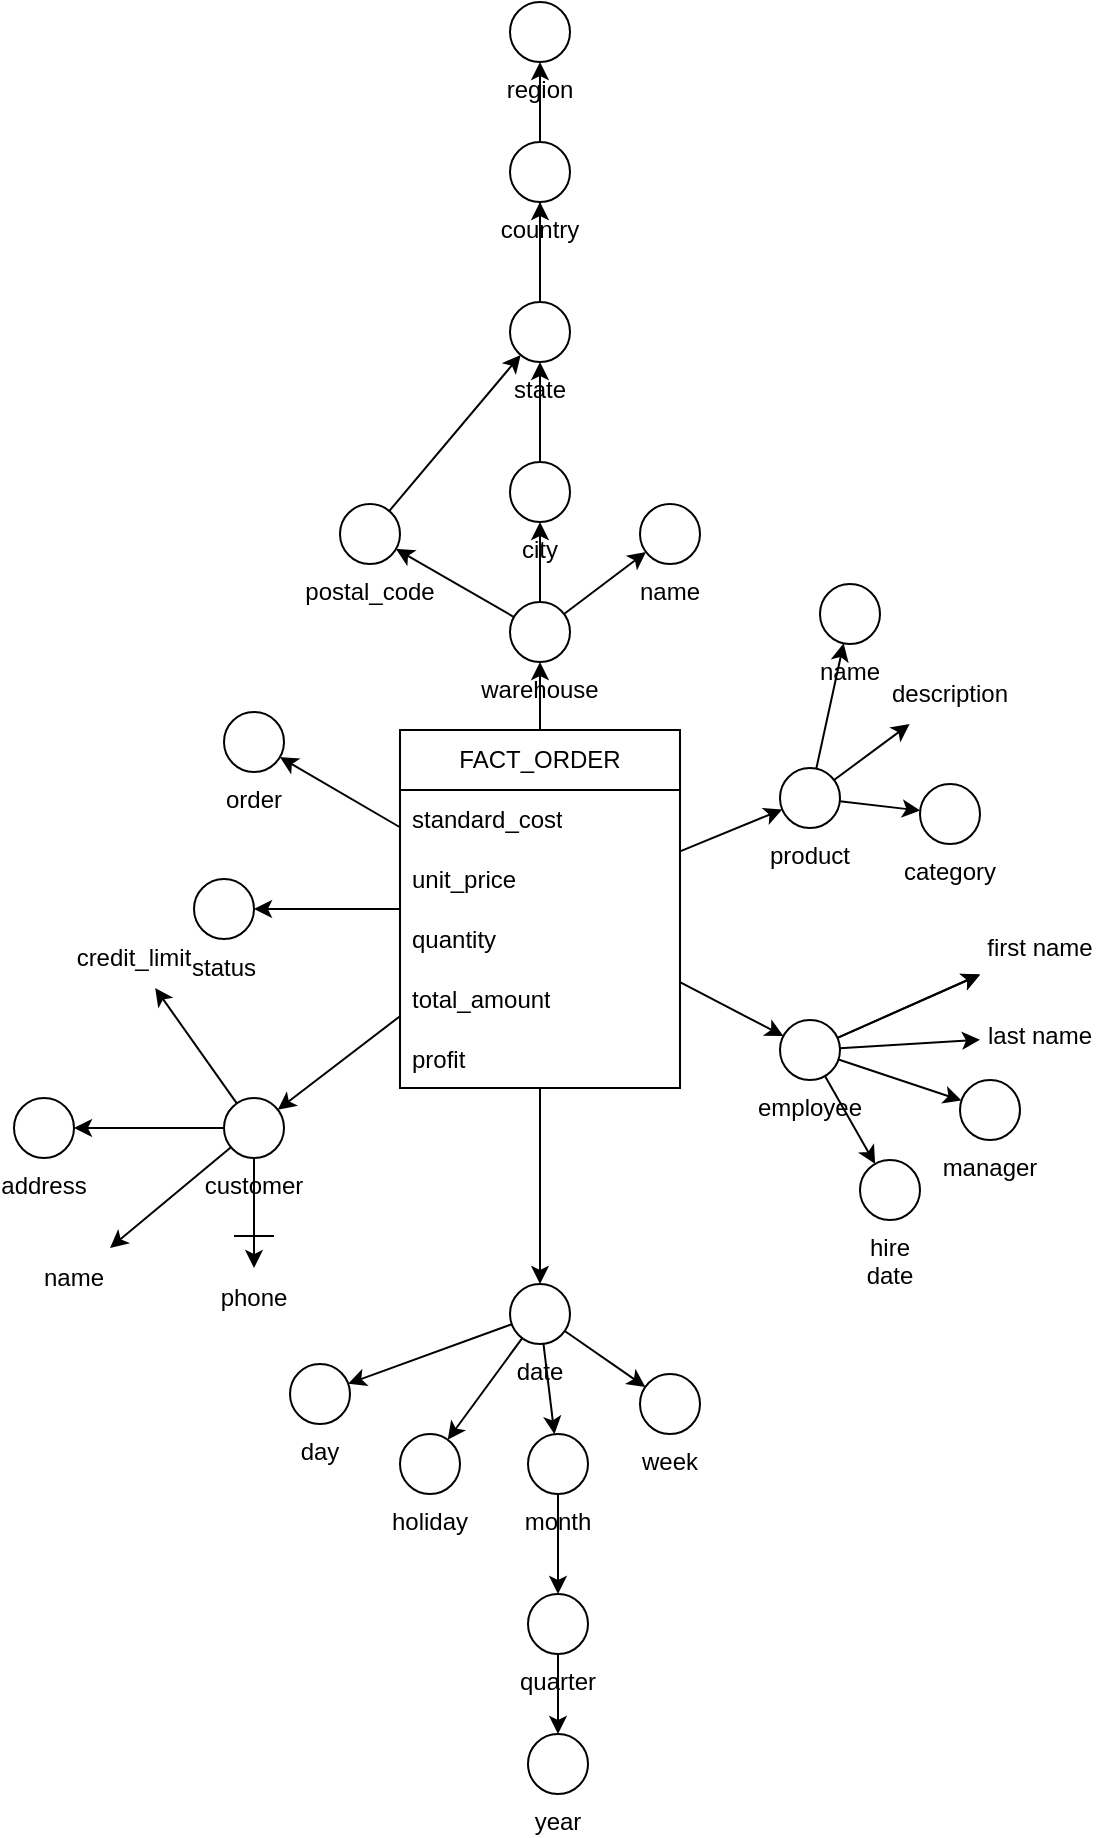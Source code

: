 <mxfile version="20.7.4" type="device" pages="4"><diagram id="fZ525zsU8lHku2e23gx0" name="ORDER_FACTS"><mxGraphModel dx="1818" dy="1073" grid="0" gridSize="10" guides="1" tooltips="1" connect="1" arrows="1" fold="1" page="1" pageScale="1" pageWidth="827" pageHeight="1169" math="0" shadow="0"><root><mxCell id="0"/><mxCell id="1" parent="0"/><mxCell id="kCiKHfgYfUaN6RclirfY-14" style="rounded=0;orthogonalLoop=1;jettySize=auto;html=1;" parent="1" source="kCiKHfgYfUaN6RclirfY-8" target="kCiKHfgYfUaN6RclirfY-12" edge="1"><mxGeometry relative="1" as="geometry"/></mxCell><mxCell id="6WT5wc-0vURUCLeDaOVr-12" style="edgeStyle=none;html=1;fontColor=#FFFF33;" parent="1" source="kCiKHfgYfUaN6RclirfY-8" target="6WT5wc-0vURUCLeDaOVr-7" edge="1"><mxGeometry relative="1" as="geometry"/></mxCell><mxCell id="jDhqt4TW9-ExgR0FoPD2-16" style="rounded=0;orthogonalLoop=1;jettySize=auto;html=1;" parent="1" source="kCiKHfgYfUaN6RclirfY-8" target="jDhqt4TW9-ExgR0FoPD2-8" edge="1"><mxGeometry relative="1" as="geometry"/></mxCell><mxCell id="kCiKHfgYfUaN6RclirfY-8" value="FACT_ORDER" style="swimlane;fontStyle=0;childLayout=stackLayout;horizontal=1;startSize=30;horizontalStack=0;resizeParent=1;resizeParentMax=0;resizeLast=0;collapsible=1;marginBottom=0;whiteSpace=wrap;html=1;" parent="1" vertex="1"><mxGeometry x="350" y="383" width="140" height="179" as="geometry"/></mxCell><mxCell id="jVg0lap7aCjxCOdSCuPh-6" value="standard_cost" style="text;strokeColor=none;fillColor=none;align=left;verticalAlign=middle;spacingLeft=4;spacingRight=4;overflow=hidden;points=[[0,0.5],[1,0.5]];portConstraint=eastwest;rotatable=0;whiteSpace=wrap;html=1;" parent="kCiKHfgYfUaN6RclirfY-8" vertex="1"><mxGeometry y="30" width="140" height="30" as="geometry"/></mxCell><mxCell id="jVg0lap7aCjxCOdSCuPh-5" value="unit_price" style="text;strokeColor=none;fillColor=none;align=left;verticalAlign=middle;spacingLeft=4;spacingRight=4;overflow=hidden;points=[[0,0.5],[1,0.5]];portConstraint=eastwest;rotatable=0;whiteSpace=wrap;html=1;" parent="kCiKHfgYfUaN6RclirfY-8" vertex="1"><mxGeometry y="60" width="140" height="30" as="geometry"/></mxCell><mxCell id="2" value="quantity" style="text;strokeColor=none;fillColor=none;align=left;verticalAlign=middle;spacingLeft=4;spacingRight=4;overflow=hidden;points=[[0,0.5],[1,0.5]];portConstraint=eastwest;rotatable=0;whiteSpace=wrap;html=1;" parent="kCiKHfgYfUaN6RclirfY-8" vertex="1"><mxGeometry y="90" width="140" height="30" as="geometry"/></mxCell><mxCell id="jDhqt4TW9-ExgR0FoPD2-5" value="total_amount" style="text;strokeColor=none;fillColor=none;align=left;verticalAlign=middle;spacingLeft=4;spacingRight=4;overflow=hidden;points=[[0,0.5],[1,0.5]];portConstraint=eastwest;rotatable=0;whiteSpace=wrap;html=1;" parent="kCiKHfgYfUaN6RclirfY-8" vertex="1"><mxGeometry y="120" width="140" height="30" as="geometry"/></mxCell><mxCell id="jDhqt4TW9-ExgR0FoPD2-4" value="profit" style="text;strokeColor=none;fillColor=none;align=left;verticalAlign=middle;spacingLeft=4;spacingRight=4;overflow=hidden;points=[[0,0.5],[1,0.5]];portConstraint=eastwest;rotatable=0;whiteSpace=wrap;html=1;" parent="kCiKHfgYfUaN6RclirfY-8" vertex="1"><mxGeometry y="150" width="140" height="29" as="geometry"/></mxCell><mxCell id="kCiKHfgYfUaN6RclirfY-16" value="" style="rounded=0;orthogonalLoop=1;jettySize=auto;html=1;" parent="1" source="kCiKHfgYfUaN6RclirfY-12" target="kCiKHfgYfUaN6RclirfY-15" edge="1"><mxGeometry relative="1" as="geometry"/></mxCell><mxCell id="kCiKHfgYfUaN6RclirfY-19" style="edgeStyle=none;rounded=0;orthogonalLoop=1;jettySize=auto;html=1;" parent="1" source="kCiKHfgYfUaN6RclirfY-12" target="jVg0lap7aCjxCOdSCuPh-15" edge="1"><mxGeometry relative="1" as="geometry"><mxPoint x="626.914" y="304.634" as="targetPoint"/></mxGeometry></mxCell><mxCell id="3" style="edgeStyle=none;html=1;" parent="1" source="kCiKHfgYfUaN6RclirfY-12" target="4" edge="1"><mxGeometry relative="1" as="geometry"><mxPoint x="530" y="350" as="targetPoint"/></mxGeometry></mxCell><mxCell id="kCiKHfgYfUaN6RclirfY-12" value="product" style="ellipse;whiteSpace=wrap;html=1;aspect=fixed;labelPosition=center;verticalLabelPosition=bottom;align=center;verticalAlign=top;" parent="1" vertex="1"><mxGeometry x="540" y="402" width="30" height="30" as="geometry"/></mxCell><mxCell id="kCiKHfgYfUaN6RclirfY-15" value="category" style="ellipse;whiteSpace=wrap;html=1;aspect=fixed;labelPosition=center;verticalLabelPosition=bottom;align=center;verticalAlign=top;" parent="1" vertex="1"><mxGeometry x="610" y="410" width="30" height="30" as="geometry"/></mxCell><mxCell id="kCiKHfgYfUaN6RclirfY-24" style="edgeStyle=none;rounded=0;orthogonalLoop=1;jettySize=auto;html=1;labelBackgroundColor=none;" parent="1" source="kCiKHfgYfUaN6RclirfY-20" target="kCiKHfgYfUaN6RclirfY-23" edge="1"><mxGeometry relative="1" as="geometry"/></mxCell><mxCell id="jVg0lap7aCjxCOdSCuPh-17" value="" style="rounded=0;orthogonalLoop=1;jettySize=auto;html=1;endArrow=classic;endFill=1;startArrow=none;startFill=0;labelBackgroundColor=none;" parent="1" source="kCiKHfgYfUaN6RclirfY-20" target="jVg0lap7aCjxCOdSCuPh-22" edge="1"><mxGeometry relative="1" as="geometry"><mxPoint x="277" y="487" as="targetPoint"/></mxGeometry></mxCell><mxCell id="kCiKHfgYfUaN6RclirfY-20" value="customer" style="ellipse;whiteSpace=wrap;html=1;aspect=fixed;labelPosition=center;verticalLabelPosition=bottom;align=center;verticalAlign=top;labelBackgroundColor=none;" parent="1" vertex="1"><mxGeometry x="262" y="567" width="30" height="30" as="geometry"/></mxCell><mxCell id="kCiKHfgYfUaN6RclirfY-21" style="rounded=0;orthogonalLoop=1;jettySize=auto;html=1;" parent="1" source="kCiKHfgYfUaN6RclirfY-8" target="kCiKHfgYfUaN6RclirfY-20" edge="1"><mxGeometry relative="1" as="geometry"><mxPoint x="500" y="477" as="sourcePoint"/><mxPoint x="550" y="477" as="targetPoint"/></mxGeometry></mxCell><mxCell id="kCiKHfgYfUaN6RclirfY-23" value="address" style="ellipse;whiteSpace=wrap;html=1;aspect=fixed;labelPosition=center;verticalLabelPosition=bottom;align=center;verticalAlign=top;labelBackgroundColor=none;" parent="1" vertex="1"><mxGeometry x="157" y="567" width="30" height="30" as="geometry"/></mxCell><mxCell id="kCiKHfgYfUaN6RclirfY-28" value="" style="edgeStyle=none;rounded=0;orthogonalLoop=1;jettySize=auto;html=1;" parent="1" source="kCiKHfgYfUaN6RclirfY-25" target="kCiKHfgYfUaN6RclirfY-27" edge="1"><mxGeometry relative="1" as="geometry"/></mxCell><mxCell id="tv-IUSlmNRJrjBp0QFXY-6" value="" style="edgeStyle=none;html=1;fontColor=#FFFFFF;" parent="1" source="kCiKHfgYfUaN6RclirfY-25" target="tv-IUSlmNRJrjBp0QFXY-5" edge="1"><mxGeometry relative="1" as="geometry"/></mxCell><mxCell id="OM0KdPZbjFu7hwkOpfSF-5" value="" style="rounded=0;orthogonalLoop=1;jettySize=auto;html=1;fontColor=#000000;" parent="1" source="kCiKHfgYfUaN6RclirfY-25" target="OM0KdPZbjFu7hwkOpfSF-4" edge="1"><mxGeometry relative="1" as="geometry"/></mxCell><mxCell id="kCiKHfgYfUaN6RclirfY-25" value="warehouse" style="ellipse;whiteSpace=wrap;html=1;aspect=fixed;labelPosition=center;verticalLabelPosition=bottom;align=center;verticalAlign=top;" parent="1" vertex="1"><mxGeometry x="405" y="319" width="30" height="30" as="geometry"/></mxCell><mxCell id="kCiKHfgYfUaN6RclirfY-26" style="rounded=0;orthogonalLoop=1;jettySize=auto;html=1;" parent="1" source="kCiKHfgYfUaN6RclirfY-8" target="kCiKHfgYfUaN6RclirfY-25" edge="1"><mxGeometry relative="1" as="geometry"><mxPoint x="500" y="302" as="sourcePoint"/><mxPoint x="700" y="312" as="targetPoint"/></mxGeometry></mxCell><mxCell id="kCiKHfgYfUaN6RclirfY-30" value="" style="edgeStyle=none;rounded=0;orthogonalLoop=1;jettySize=auto;html=1;" parent="1" source="kCiKHfgYfUaN6RclirfY-27" target="kCiKHfgYfUaN6RclirfY-29" edge="1"><mxGeometry relative="1" as="geometry"/></mxCell><mxCell id="kCiKHfgYfUaN6RclirfY-27" value="city" style="ellipse;whiteSpace=wrap;html=1;aspect=fixed;labelPosition=center;verticalLabelPosition=bottom;align=center;verticalAlign=top;" parent="1" vertex="1"><mxGeometry x="405" y="249" width="30" height="30" as="geometry"/></mxCell><mxCell id="jVg0lap7aCjxCOdSCuPh-9" value="" style="edgeStyle=orthogonalEdgeStyle;rounded=0;orthogonalLoop=1;jettySize=auto;html=1;" parent="1" source="kCiKHfgYfUaN6RclirfY-29" target="jVg0lap7aCjxCOdSCuPh-8" edge="1"><mxGeometry relative="1" as="geometry"/></mxCell><mxCell id="kCiKHfgYfUaN6RclirfY-29" value="state" style="ellipse;whiteSpace=wrap;html=1;aspect=fixed;labelPosition=center;verticalLabelPosition=bottom;align=center;verticalAlign=top;" parent="1" vertex="1"><mxGeometry x="405" y="169" width="30" height="30" as="geometry"/></mxCell><mxCell id="jVg0lap7aCjxCOdSCuPh-10" value="" style="edgeStyle=orthogonalEdgeStyle;rounded=0;orthogonalLoop=1;jettySize=auto;html=1;endArrow=none;endFill=0;" parent="1" source="jVg0lap7aCjxCOdSCuPh-8" target="kCiKHfgYfUaN6RclirfY-29" edge="1"><mxGeometry relative="1" as="geometry"/></mxCell><mxCell id="jVg0lap7aCjxCOdSCuPh-12" value="" style="edgeStyle=orthogonalEdgeStyle;rounded=0;orthogonalLoop=1;jettySize=auto;html=1;" parent="1" source="jVg0lap7aCjxCOdSCuPh-8" target="jVg0lap7aCjxCOdSCuPh-11" edge="1"><mxGeometry relative="1" as="geometry"/></mxCell><mxCell id="jVg0lap7aCjxCOdSCuPh-8" value="country" style="ellipse;whiteSpace=wrap;html=1;aspect=fixed;labelPosition=center;verticalLabelPosition=bottom;align=center;verticalAlign=top;" parent="1" vertex="1"><mxGeometry x="405" y="89" width="30" height="30" as="geometry"/></mxCell><mxCell id="jVg0lap7aCjxCOdSCuPh-11" value="region" style="ellipse;whiteSpace=wrap;html=1;aspect=fixed;labelPosition=center;verticalLabelPosition=bottom;align=center;verticalAlign=top;" parent="1" vertex="1"><mxGeometry x="405" y="19" width="30" height="30" as="geometry"/></mxCell><mxCell id="jVg0lap7aCjxCOdSCuPh-15" value="description" style="text;html=1;strokeColor=none;fillColor=none;align=center;verticalAlign=middle;whiteSpace=wrap;rounded=0;labelPosition=center;verticalLabelPosition=middle;" parent="1" vertex="1"><mxGeometry x="595" y="350" width="60" height="30" as="geometry"/></mxCell><mxCell id="jVg0lap7aCjxCOdSCuPh-22" value="credit_limit" style="text;html=1;strokeColor=none;fillColor=none;align=center;verticalAlign=middle;whiteSpace=wrap;rounded=0;labelBackgroundColor=none;fontStyle=0;fontColor=#000000;" parent="1" vertex="1"><mxGeometry x="187" y="482" width="60" height="30" as="geometry"/></mxCell><mxCell id="jVg0lap7aCjxCOdSCuPh-24" value="" style="rounded=0;orthogonalLoop=1;jettySize=auto;html=1;endArrow=classic;endFill=1;startArrow=none;startFill=0;labelBackgroundColor=none;" parent="1" source="kCiKHfgYfUaN6RclirfY-20" target="jVg0lap7aCjxCOdSCuPh-25" edge="1"><mxGeometry relative="1" as="geometry"><mxPoint x="287" y="662" as="sourcePoint"/><mxPoint x="277" y="732" as="targetPoint"/></mxGeometry></mxCell><mxCell id="jVg0lap7aCjxCOdSCuPh-25" value="name" style="text;html=1;strokeColor=none;fillColor=none;align=center;verticalAlign=middle;whiteSpace=wrap;rounded=0;labelBackgroundColor=none;" parent="1" vertex="1"><mxGeometry x="157" y="642" width="60" height="30" as="geometry"/></mxCell><mxCell id="jVg0lap7aCjxCOdSCuPh-26" value="" style="rounded=0;orthogonalLoop=1;jettySize=auto;html=1;endArrow=classic;endFill=1;startArrow=none;startFill=0;labelBackgroundColor=none;" parent="1" source="kCiKHfgYfUaN6RclirfY-20" target="jVg0lap7aCjxCOdSCuPh-27" edge="1"><mxGeometry relative="1" as="geometry"><mxPoint x="327" y="597" as="sourcePoint"/><mxPoint x="337" y="742" as="targetPoint"/></mxGeometry></mxCell><mxCell id="jVg0lap7aCjxCOdSCuPh-27" value="phone" style="text;html=1;strokeColor=none;fillColor=none;align=center;verticalAlign=middle;whiteSpace=wrap;rounded=0;labelBackgroundColor=none;" parent="1" vertex="1"><mxGeometry x="247" y="652" width="60" height="30" as="geometry"/></mxCell><mxCell id="jVg0lap7aCjxCOdSCuPh-35" style="rounded=0;orthogonalLoop=1;jettySize=auto;html=1;" parent="1" source="kCiKHfgYfUaN6RclirfY-8" target="jVg0lap7aCjxCOdSCuPh-36" edge="1"><mxGeometry relative="1" as="geometry"><mxPoint x="422.925" y="547" as="sourcePoint"/></mxGeometry></mxCell><mxCell id="jVg0lap7aCjxCOdSCuPh-38" value="" style="edgeStyle=none;rounded=0;orthogonalLoop=1;jettySize=auto;html=1;labelBackgroundColor=none;startArrow=none;startFill=0;endArrow=classic;endFill=1;" parent="1" source="jVg0lap7aCjxCOdSCuPh-36" target="jVg0lap7aCjxCOdSCuPh-37" edge="1"><mxGeometry relative="1" as="geometry"/></mxCell><mxCell id="jVg0lap7aCjxCOdSCuPh-40" value="" style="edgeStyle=none;rounded=0;orthogonalLoop=1;jettySize=auto;html=1;labelBackgroundColor=none;startArrow=none;startFill=0;endArrow=classic;endFill=1;" parent="1" source="jVg0lap7aCjxCOdSCuPh-36" target="jVg0lap7aCjxCOdSCuPh-39" edge="1"><mxGeometry relative="1" as="geometry"/></mxCell><mxCell id="jVg0lap7aCjxCOdSCuPh-42" value="" style="edgeStyle=none;rounded=0;orthogonalLoop=1;jettySize=auto;html=1;labelBackgroundColor=none;startArrow=none;startFill=0;endArrow=classic;endFill=1;" parent="1" source="jVg0lap7aCjxCOdSCuPh-36" target="jVg0lap7aCjxCOdSCuPh-41" edge="1"><mxGeometry relative="1" as="geometry"/></mxCell><mxCell id="DMe8NVaou7GC5DhqJavl-2" value="" style="edgeStyle=none;html=1;" parent="1" source="jVg0lap7aCjxCOdSCuPh-36" target="DMe8NVaou7GC5DhqJavl-1" edge="1"><mxGeometry relative="1" as="geometry"/></mxCell><mxCell id="jVg0lap7aCjxCOdSCuPh-36" value="date" style="ellipse;whiteSpace=wrap;html=1;aspect=fixed;labelPosition=center;verticalLabelPosition=bottom;align=center;verticalAlign=top;" parent="1" vertex="1"><mxGeometry x="405" y="660" width="30" height="30" as="geometry"/></mxCell><mxCell id="jVg0lap7aCjxCOdSCuPh-37" value="day" style="ellipse;whiteSpace=wrap;html=1;aspect=fixed;labelPosition=center;verticalLabelPosition=bottom;align=center;verticalAlign=top;" parent="1" vertex="1"><mxGeometry x="295" y="700" width="30" height="30" as="geometry"/></mxCell><mxCell id="jVg0lap7aCjxCOdSCuPh-39" value="week" style="ellipse;whiteSpace=wrap;html=1;aspect=fixed;labelPosition=center;verticalLabelPosition=bottom;align=center;verticalAlign=top;" parent="1" vertex="1"><mxGeometry x="470" y="705" width="30" height="30" as="geometry"/></mxCell><mxCell id="jVg0lap7aCjxCOdSCuPh-44" value="" style="edgeStyle=none;rounded=0;orthogonalLoop=1;jettySize=auto;html=1;labelBackgroundColor=none;startArrow=none;startFill=0;endArrow=classic;endFill=1;" parent="1" source="jVg0lap7aCjxCOdSCuPh-41" target="jVg0lap7aCjxCOdSCuPh-43" edge="1"><mxGeometry relative="1" as="geometry"/></mxCell><mxCell id="jVg0lap7aCjxCOdSCuPh-41" value="month" style="ellipse;whiteSpace=wrap;html=1;aspect=fixed;labelPosition=center;verticalLabelPosition=bottom;align=center;verticalAlign=top;" parent="1" vertex="1"><mxGeometry x="414" y="735" width="30" height="30" as="geometry"/></mxCell><mxCell id="jVg0lap7aCjxCOdSCuPh-46" value="" style="edgeStyle=none;rounded=0;orthogonalLoop=1;jettySize=auto;html=1;labelBackgroundColor=none;startArrow=none;startFill=0;endArrow=classic;endFill=1;" parent="1" source="jVg0lap7aCjxCOdSCuPh-43" target="jVg0lap7aCjxCOdSCuPh-45" edge="1"><mxGeometry relative="1" as="geometry"/></mxCell><mxCell id="jVg0lap7aCjxCOdSCuPh-43" value="quarter" style="ellipse;whiteSpace=wrap;html=1;aspect=fixed;labelPosition=center;verticalLabelPosition=bottom;align=center;verticalAlign=top;" parent="1" vertex="1"><mxGeometry x="414" y="815" width="30" height="30" as="geometry"/></mxCell><mxCell id="jVg0lap7aCjxCOdSCuPh-45" value="year" style="ellipse;whiteSpace=wrap;html=1;aspect=fixed;labelPosition=center;verticalLabelPosition=bottom;align=center;verticalAlign=top;" parent="1" vertex="1"><mxGeometry x="414" y="885" width="30" height="30" as="geometry"/></mxCell><mxCell id="DMe8NVaou7GC5DhqJavl-1" value="holiday" style="ellipse;whiteSpace=wrap;html=1;aspect=fixed;labelPosition=center;verticalLabelPosition=bottom;align=center;verticalAlign=top;" parent="1" vertex="1"><mxGeometry x="350" y="735" width="30" height="30" as="geometry"/></mxCell><mxCell id="6WT5wc-0vURUCLeDaOVr-2" value="" style="edgeStyle=none;html=1;fontColor=#FFFF33;" parent="1" source="6WT5wc-0vURUCLeDaOVr-7" target="6WT5wc-0vURUCLeDaOVr-8" edge="1"><mxGeometry relative="1" as="geometry"><mxPoint x="640.955" y="498.267" as="targetPoint"/></mxGeometry></mxCell><mxCell id="6WT5wc-0vURUCLeDaOVr-3" value="" style="edgeStyle=none;html=1;fontColor=#FFFF33;" parent="1" source="6WT5wc-0vURUCLeDaOVr-7" target="6WT5wc-0vURUCLeDaOVr-8" edge="1"><mxGeometry relative="1" as="geometry"/></mxCell><mxCell id="6WT5wc-0vURUCLeDaOVr-4" style="edgeStyle=none;html=1;fontColor=#FFFF33;" parent="1" source="6WT5wc-0vURUCLeDaOVr-7" target="6WT5wc-0vURUCLeDaOVr-9" edge="1"><mxGeometry relative="1" as="geometry"/></mxCell><mxCell id="6WT5wc-0vURUCLeDaOVr-5" value="" style="edgeStyle=none;html=1;fontColor=#FFFF33;" parent="1" source="6WT5wc-0vURUCLeDaOVr-7" target="6WT5wc-0vURUCLeDaOVr-10" edge="1"><mxGeometry relative="1" as="geometry"/></mxCell><mxCell id="6WT5wc-0vURUCLeDaOVr-6" value="" style="edgeStyle=none;html=1;fontColor=#FFFF33;" parent="1" source="6WT5wc-0vURUCLeDaOVr-7" target="6WT5wc-0vURUCLeDaOVr-11" edge="1"><mxGeometry relative="1" as="geometry"/></mxCell><mxCell id="6WT5wc-0vURUCLeDaOVr-7" value="employee" style="ellipse;whiteSpace=wrap;html=1;aspect=fixed;labelPosition=center;verticalLabelPosition=bottom;align=center;verticalAlign=top;" parent="1" vertex="1"><mxGeometry x="540" y="528" width="30" height="30" as="geometry"/></mxCell><mxCell id="6WT5wc-0vURUCLeDaOVr-8" value="first name" style="text;html=1;strokeColor=none;fillColor=none;align=center;verticalAlign=middle;whiteSpace=wrap;rounded=0;labelBackgroundColor=none;" parent="1" vertex="1"><mxGeometry x="640" y="477" width="60" height="30" as="geometry"/></mxCell><mxCell id="6WT5wc-0vURUCLeDaOVr-9" value="last name" style="text;html=1;strokeColor=none;fillColor=none;align=center;verticalAlign=middle;whiteSpace=wrap;rounded=0;labelBackgroundColor=none;" parent="1" vertex="1"><mxGeometry x="640" y="521" width="60" height="30" as="geometry"/></mxCell><mxCell id="6WT5wc-0vURUCLeDaOVr-10" value="hire date" style="ellipse;whiteSpace=wrap;html=1;aspect=fixed;labelPosition=center;verticalLabelPosition=bottom;align=center;verticalAlign=top;" parent="1" vertex="1"><mxGeometry x="580" y="598" width="30" height="30" as="geometry"/></mxCell><mxCell id="6WT5wc-0vURUCLeDaOVr-11" value="manager" style="ellipse;whiteSpace=wrap;html=1;aspect=fixed;labelPosition=center;verticalLabelPosition=bottom;align=center;verticalAlign=top;" parent="1" vertex="1"><mxGeometry x="630" y="558" width="30" height="30" as="geometry"/></mxCell><mxCell id="4" value="name" style="ellipse;whiteSpace=wrap;html=1;aspect=fixed;labelPosition=center;verticalLabelPosition=bottom;align=center;verticalAlign=top;" parent="1" vertex="1"><mxGeometry x="560" y="310" width="30" height="30" as="geometry"/></mxCell><mxCell id="tv-IUSlmNRJrjBp0QFXY-5" value="name" style="ellipse;whiteSpace=wrap;html=1;aspect=fixed;labelPosition=center;verticalLabelPosition=bottom;align=center;verticalAlign=top;" parent="1" vertex="1"><mxGeometry x="470" y="270" width="30" height="30" as="geometry"/></mxCell><mxCell id="OM0KdPZbjFu7hwkOpfSF-6" style="edgeStyle=none;rounded=0;orthogonalLoop=1;jettySize=auto;html=1;fontColor=#000000;" parent="1" source="OM0KdPZbjFu7hwkOpfSF-4" target="kCiKHfgYfUaN6RclirfY-29" edge="1"><mxGeometry relative="1" as="geometry"/></mxCell><mxCell id="OM0KdPZbjFu7hwkOpfSF-4" value="postal_code" style="ellipse;whiteSpace=wrap;html=1;aspect=fixed;labelPosition=center;verticalLabelPosition=bottom;align=center;verticalAlign=top;" parent="1" vertex="1"><mxGeometry x="320" y="270" width="30" height="30" as="geometry"/></mxCell><mxCell id="SdWjAgkBPctbadWdQZfF-4" value="" style="endArrow=none;html=1;rounded=0;fontColor=#000000;" parent="1" edge="1"><mxGeometry width="50" height="50" relative="1" as="geometry"><mxPoint x="287" y="636" as="sourcePoint"/><mxPoint x="267" y="636" as="targetPoint"/><Array as="points"><mxPoint x="277" y="636"/></Array></mxGeometry></mxCell><mxCell id="jDhqt4TW9-ExgR0FoPD2-18" value="" style="edgeStyle=none;rounded=0;orthogonalLoop=1;jettySize=auto;html=1;" parent="1" source="kCiKHfgYfUaN6RclirfY-8" target="jDhqt4TW9-ExgR0FoPD2-17" edge="1"><mxGeometry relative="1" as="geometry"/></mxCell><mxCell id="jDhqt4TW9-ExgR0FoPD2-8" value="order" style="ellipse;whiteSpace=wrap;html=1;aspect=fixed;labelPosition=center;verticalLabelPosition=bottom;align=center;verticalAlign=top;labelBackgroundColor=none;" parent="1" vertex="1"><mxGeometry x="262" y="374" width="30" height="30" as="geometry"/></mxCell><mxCell id="jDhqt4TW9-ExgR0FoPD2-17" value="status" style="ellipse;whiteSpace=wrap;html=1;aspect=fixed;labelPosition=center;verticalLabelPosition=bottom;align=center;verticalAlign=top;labelBackgroundColor=none;" parent="1" vertex="1"><mxGeometry x="247" y="457.5" width="30" height="30" as="geometry"/></mxCell></root></mxGraphModel></diagram><diagram id="wOUhs14TMMU1IPU7U496" name="ORDER_PAYMENTS_FACTS"><mxGraphModel dx="1818" dy="1073" grid="0" gridSize="10" guides="1" tooltips="1" connect="1" arrows="1" fold="1" page="1" pageScale="1" pageWidth="827" pageHeight="1169" math="0" shadow="0"><root><mxCell id="p4ujnXpGSEVUwaCQQYuc-0"/><mxCell id="p4ujnXpGSEVUwaCQQYuc-1" parent="p4ujnXpGSEVUwaCQQYuc-0"/><mxCell id="CAN6pLAMEYEkFrUqCuGy-0" style="rounded=0;orthogonalLoop=1;jettySize=auto;html=1;" parent="p4ujnXpGSEVUwaCQQYuc-1" source="CAN6pLAMEYEkFrUqCuGy-1" target="uVrv_TG71zeJOSJW_wxn-2" edge="1"><mxGeometry relative="1" as="geometry"><mxPoint x="492.703" y="415.589" as="targetPoint"/></mxGeometry></mxCell><mxCell id="uVrv_TG71zeJOSJW_wxn-3" value="limit_payment_date" style="edgeStyle=orthogonalEdgeStyle;rounded=0;orthogonalLoop=1;jettySize=auto;html=1;fontColor=#000000;curved=1;" parent="p4ujnXpGSEVUwaCQQYuc-1" source="CAN6pLAMEYEkFrUqCuGy-1" target="CAN6pLAMEYEkFrUqCuGy-37" edge="1"><mxGeometry x="-0.197" y="-2" relative="1" as="geometry"><mxPoint x="408" y="541" as="sourcePoint"/><mxPoint x="367.026" y="675.034" as="targetPoint"/><Array as="points"><mxPoint x="435" y="715"/></Array><mxPoint as="offset"/></mxGeometry></mxCell><mxCell id="suiRCRNmJzAnexSupyft-0" value="order_date" style="edgeStyle=orthogonalEdgeStyle;curved=1;rounded=0;orthogonalLoop=1;jettySize=auto;html=1;" parent="p4ujnXpGSEVUwaCQQYuc-1" source="CAN6pLAMEYEkFrUqCuGy-1" target="CAN6pLAMEYEkFrUqCuGy-37" edge="1"><mxGeometry x="-0.38" relative="1" as="geometry"><mxPoint x="355" y="682" as="targetPoint"/><mxPoint as="offset"/></mxGeometry></mxCell><mxCell id="CAN6pLAMEYEkFrUqCuGy-1" value="FACTS_ORDER_PAYMENTS" style="swimlane;fontStyle=0;childLayout=stackLayout;horizontal=1;startSize=30;horizontalStack=0;resizeParent=1;resizeParentMax=0;resizeLast=0;collapsible=1;marginBottom=0;whiteSpace=wrap;html=1;" parent="p4ujnXpGSEVUwaCQQYuc-1" vertex="1"><mxGeometry x="270" y="392" width="170" height="150" as="geometry"/></mxCell><mxCell id="wfnByA8aGH615nHkubjn-0" value="payment_id" style="text;strokeColor=none;fillColor=none;align=left;verticalAlign=middle;spacingLeft=4;spacingRight=4;overflow=hidden;points=[[0,0.5],[1,0.5]];portConstraint=eastwest;rotatable=0;whiteSpace=wrap;html=1;" parent="CAN6pLAMEYEkFrUqCuGy-1" vertex="1"><mxGeometry y="30" width="170" height="30" as="geometry"/></mxCell><mxCell id="2wfSpvKfuecPcaRqFWHM-2" value="value" style="text;strokeColor=none;fillColor=none;align=left;verticalAlign=middle;spacingLeft=4;spacingRight=4;overflow=hidden;points=[[0,0.5],[1,0.5]];portConstraint=eastwest;rotatable=0;whiteSpace=wrap;html=1;" parent="CAN6pLAMEYEkFrUqCuGy-1" vertex="1"><mxGeometry y="60" width="170" height="30" as="geometry"/></mxCell><mxCell id="37ksdMhWNi0KTMLA7HxG-0" value="paid_amount" style="text;strokeColor=none;fillColor=none;align=left;verticalAlign=middle;spacingLeft=4;spacingRight=4;overflow=hidden;points=[[0,0.5],[1,0.5]];portConstraint=eastwest;rotatable=0;whiteSpace=wrap;html=1;" parent="CAN6pLAMEYEkFrUqCuGy-1" vertex="1"><mxGeometry y="90" width="170" height="30" as="geometry"/></mxCell><mxCell id="37ksdMhWNi0KTMLA7HxG-1" value="payment_order_completed" style="text;strokeColor=none;fillColor=none;align=left;verticalAlign=middle;spacingLeft=4;spacingRight=4;overflow=hidden;points=[[0,0.5],[1,0.5]];portConstraint=eastwest;rotatable=0;whiteSpace=wrap;html=1;" parent="CAN6pLAMEYEkFrUqCuGy-1" vertex="1"><mxGeometry y="120" width="170" height="30" as="geometry"/></mxCell><mxCell id="CAN6pLAMEYEkFrUqCuGy-10" style="edgeStyle=none;rounded=0;orthogonalLoop=1;jettySize=auto;html=1;labelBackgroundColor=none;" parent="p4ujnXpGSEVUwaCQQYuc-1" source="CAN6pLAMEYEkFrUqCuGy-12" target="CAN6pLAMEYEkFrUqCuGy-14" edge="1"><mxGeometry relative="1" as="geometry"/></mxCell><mxCell id="CAN6pLAMEYEkFrUqCuGy-11" value="" style="rounded=0;orthogonalLoop=1;jettySize=auto;html=1;endArrow=classic;endFill=1;startArrow=none;startFill=0;labelBackgroundColor=none;" parent="p4ujnXpGSEVUwaCQQYuc-1" source="CAN6pLAMEYEkFrUqCuGy-12" target="CAN6pLAMEYEkFrUqCuGy-27" edge="1"><mxGeometry relative="1" as="geometry"><mxPoint x="200" y="372" as="targetPoint"/></mxGeometry></mxCell><mxCell id="CAN6pLAMEYEkFrUqCuGy-12" value="customer" style="ellipse;whiteSpace=wrap;html=1;aspect=fixed;labelPosition=center;verticalLabelPosition=bottom;align=center;verticalAlign=top;labelBackgroundColor=none;" parent="p4ujnXpGSEVUwaCQQYuc-1" vertex="1"><mxGeometry x="185" y="452" width="30" height="30" as="geometry"/></mxCell><mxCell id="CAN6pLAMEYEkFrUqCuGy-13" style="rounded=0;orthogonalLoop=1;jettySize=auto;html=1;" parent="p4ujnXpGSEVUwaCQQYuc-1" source="CAN6pLAMEYEkFrUqCuGy-1" target="CAN6pLAMEYEkFrUqCuGy-12" edge="1"><mxGeometry relative="1" as="geometry"><mxPoint x="420" y="477" as="sourcePoint"/><mxPoint x="470" y="477" as="targetPoint"/></mxGeometry></mxCell><mxCell id="CAN6pLAMEYEkFrUqCuGy-14" value="address" style="ellipse;whiteSpace=wrap;html=1;aspect=fixed;labelPosition=center;verticalLabelPosition=bottom;align=center;verticalAlign=top;labelBackgroundColor=none;" parent="p4ujnXpGSEVUwaCQQYuc-1" vertex="1"><mxGeometry x="80" y="452" width="30" height="30" as="geometry"/></mxCell><mxCell id="CAN6pLAMEYEkFrUqCuGy-17" style="rounded=0;orthogonalLoop=1;jettySize=auto;html=1;" parent="p4ujnXpGSEVUwaCQQYuc-1" source="CAN6pLAMEYEkFrUqCuGy-1" target="gv5Vg9jjQ15je1S__7SJ-0" edge="1"><mxGeometry relative="1" as="geometry"><mxPoint x="420" y="302" as="sourcePoint"/><mxPoint x="355" y="348" as="targetPoint"/></mxGeometry></mxCell><mxCell id="CAN6pLAMEYEkFrUqCuGy-27" value="credit_limit" style="text;html=1;strokeColor=none;fillColor=none;align=center;verticalAlign=middle;whiteSpace=wrap;rounded=0;labelBackgroundColor=none;" parent="p4ujnXpGSEVUwaCQQYuc-1" vertex="1"><mxGeometry x="110" y="367" width="60" height="30" as="geometry"/></mxCell><mxCell id="CAN6pLAMEYEkFrUqCuGy-28" value="" style="rounded=0;orthogonalLoop=1;jettySize=auto;html=1;endArrow=classic;endFill=1;startArrow=none;startFill=0;labelBackgroundColor=none;" parent="p4ujnXpGSEVUwaCQQYuc-1" source="CAN6pLAMEYEkFrUqCuGy-12" target="CAN6pLAMEYEkFrUqCuGy-29" edge="1"><mxGeometry relative="1" as="geometry"><mxPoint x="210" y="547" as="sourcePoint"/><mxPoint x="200" y="617" as="targetPoint"/></mxGeometry></mxCell><mxCell id="CAN6pLAMEYEkFrUqCuGy-29" value="name" style="text;html=1;strokeColor=none;fillColor=none;align=center;verticalAlign=middle;whiteSpace=wrap;rounded=0;labelBackgroundColor=none;" parent="p4ujnXpGSEVUwaCQQYuc-1" vertex="1"><mxGeometry x="80" y="527" width="60" height="30" as="geometry"/></mxCell><mxCell id="CAN6pLAMEYEkFrUqCuGy-30" value="" style="rounded=0;orthogonalLoop=1;jettySize=auto;html=1;endArrow=classic;endFill=1;startArrow=none;startFill=0;labelBackgroundColor=none;" parent="p4ujnXpGSEVUwaCQQYuc-1" source="CAN6pLAMEYEkFrUqCuGy-12" target="CAN6pLAMEYEkFrUqCuGy-31" edge="1"><mxGeometry relative="1" as="geometry"><mxPoint x="250" y="482" as="sourcePoint"/><mxPoint x="260" y="627" as="targetPoint"/></mxGeometry></mxCell><mxCell id="CAN6pLAMEYEkFrUqCuGy-31" value="phone" style="text;html=1;strokeColor=none;fillColor=none;align=center;verticalAlign=middle;whiteSpace=wrap;rounded=0;labelBackgroundColor=none;" parent="p4ujnXpGSEVUwaCQQYuc-1" vertex="1"><mxGeometry x="170" y="537" width="60" height="30" as="geometry"/></mxCell><mxCell id="CAN6pLAMEYEkFrUqCuGy-33" value="" style="edgeStyle=none;rounded=0;orthogonalLoop=1;jettySize=auto;html=1;labelBackgroundColor=none;startArrow=none;startFill=0;endArrow=classic;endFill=1;" parent="p4ujnXpGSEVUwaCQQYuc-1" source="CAN6pLAMEYEkFrUqCuGy-37" target="CAN6pLAMEYEkFrUqCuGy-38" edge="1"><mxGeometry relative="1" as="geometry"/></mxCell><mxCell id="CAN6pLAMEYEkFrUqCuGy-34" value="" style="edgeStyle=none;rounded=0;orthogonalLoop=1;jettySize=auto;html=1;labelBackgroundColor=none;startArrow=none;startFill=0;endArrow=classic;endFill=1;" parent="p4ujnXpGSEVUwaCQQYuc-1" source="CAN6pLAMEYEkFrUqCuGy-37" target="CAN6pLAMEYEkFrUqCuGy-39" edge="1"><mxGeometry relative="1" as="geometry"/></mxCell><mxCell id="CAN6pLAMEYEkFrUqCuGy-35" value="" style="edgeStyle=none;rounded=0;orthogonalLoop=1;jettySize=auto;html=1;labelBackgroundColor=none;startArrow=none;startFill=0;endArrow=classic;endFill=1;" parent="p4ujnXpGSEVUwaCQQYuc-1" source="CAN6pLAMEYEkFrUqCuGy-37" target="CAN6pLAMEYEkFrUqCuGy-41" edge="1"><mxGeometry relative="1" as="geometry"/></mxCell><mxCell id="CAN6pLAMEYEkFrUqCuGy-36" value="" style="edgeStyle=none;html=1;" parent="p4ujnXpGSEVUwaCQQYuc-1" source="CAN6pLAMEYEkFrUqCuGy-37" target="CAN6pLAMEYEkFrUqCuGy-45" edge="1"><mxGeometry relative="1" as="geometry"/></mxCell><mxCell id="CAN6pLAMEYEkFrUqCuGy-37" value="date" style="ellipse;whiteSpace=wrap;html=1;aspect=fixed;labelPosition=center;verticalLabelPosition=bottom;align=center;verticalAlign=top;" parent="p4ujnXpGSEVUwaCQQYuc-1" vertex="1"><mxGeometry x="340" y="703" width="30" height="30" as="geometry"/></mxCell><mxCell id="CAN6pLAMEYEkFrUqCuGy-38" value="day" style="ellipse;whiteSpace=wrap;html=1;aspect=fixed;labelPosition=center;verticalLabelPosition=bottom;align=center;verticalAlign=top;" parent="p4ujnXpGSEVUwaCQQYuc-1" vertex="1"><mxGeometry x="230" y="755" width="30" height="30" as="geometry"/></mxCell><mxCell id="CAN6pLAMEYEkFrUqCuGy-39" value="week" style="ellipse;whiteSpace=wrap;html=1;aspect=fixed;labelPosition=center;verticalLabelPosition=bottom;align=center;verticalAlign=top;" parent="p4ujnXpGSEVUwaCQQYuc-1" vertex="1"><mxGeometry x="435" y="745" width="30" height="30" as="geometry"/></mxCell><mxCell id="CAN6pLAMEYEkFrUqCuGy-40" value="" style="edgeStyle=none;rounded=0;orthogonalLoop=1;jettySize=auto;html=1;labelBackgroundColor=none;startArrow=none;startFill=0;endArrow=classic;endFill=1;" parent="p4ujnXpGSEVUwaCQQYuc-1" source="CAN6pLAMEYEkFrUqCuGy-41" target="CAN6pLAMEYEkFrUqCuGy-43" edge="1"><mxGeometry relative="1" as="geometry"/></mxCell><mxCell id="CAN6pLAMEYEkFrUqCuGy-41" value="month" style="ellipse;whiteSpace=wrap;html=1;aspect=fixed;labelPosition=center;verticalLabelPosition=bottom;align=center;verticalAlign=top;" parent="p4ujnXpGSEVUwaCQQYuc-1" vertex="1"><mxGeometry x="375" y="785" width="30" height="30" as="geometry"/></mxCell><mxCell id="CAN6pLAMEYEkFrUqCuGy-42" value="" style="edgeStyle=none;rounded=0;orthogonalLoop=1;jettySize=auto;html=1;labelBackgroundColor=none;startArrow=none;startFill=0;endArrow=classic;endFill=1;" parent="p4ujnXpGSEVUwaCQQYuc-1" source="CAN6pLAMEYEkFrUqCuGy-43" target="CAN6pLAMEYEkFrUqCuGy-44" edge="1"><mxGeometry relative="1" as="geometry"/></mxCell><mxCell id="CAN6pLAMEYEkFrUqCuGy-43" value="quarter" style="ellipse;whiteSpace=wrap;html=1;aspect=fixed;labelPosition=center;verticalLabelPosition=bottom;align=center;verticalAlign=top;" parent="p4ujnXpGSEVUwaCQQYuc-1" vertex="1"><mxGeometry x="375" y="865" width="30" height="30" as="geometry"/></mxCell><mxCell id="CAN6pLAMEYEkFrUqCuGy-44" value="year" style="ellipse;whiteSpace=wrap;html=1;aspect=fixed;labelPosition=center;verticalLabelPosition=bottom;align=center;verticalAlign=top;" parent="p4ujnXpGSEVUwaCQQYuc-1" vertex="1"><mxGeometry x="375" y="935" width="30" height="30" as="geometry"/></mxCell><mxCell id="CAN6pLAMEYEkFrUqCuGy-45" value="holiday" style="ellipse;whiteSpace=wrap;html=1;aspect=fixed;labelPosition=center;verticalLabelPosition=bottom;align=center;verticalAlign=top;" parent="p4ujnXpGSEVUwaCQQYuc-1" vertex="1"><mxGeometry x="285" y="790" width="30" height="30" as="geometry"/></mxCell><mxCell id="rrpFaihSFmPlrc7FySKM-7" style="rounded=0;orthogonalLoop=1;jettySize=auto;html=1;" parent="p4ujnXpGSEVUwaCQQYuc-1" source="CAN6pLAMEYEkFrUqCuGy-1" target="rrpFaihSFmPlrc7FySKM-8" edge="1"><mxGeometry relative="1" as="geometry"><mxPoint x="450" y="443" as="sourcePoint"/></mxGeometry></mxCell><mxCell id="R-U1owdy4f3d5yt5CvEW-2" value="" style="edgeStyle=none;html=1;fontColor=#FFFF33;" parent="p4ujnXpGSEVUwaCQQYuc-1" source="rrpFaihSFmPlrc7FySKM-8" target="R-U1owdy4f3d5yt5CvEW-7" edge="1"><mxGeometry relative="1" as="geometry"><mxPoint x="570.955" y="497.267" as="targetPoint"/></mxGeometry></mxCell><mxCell id="R-U1owdy4f3d5yt5CvEW-8" value="" style="edgeStyle=none;html=1;fontColor=#FFFF33;" parent="p4ujnXpGSEVUwaCQQYuc-1" source="rrpFaihSFmPlrc7FySKM-8" target="R-U1owdy4f3d5yt5CvEW-7" edge="1"><mxGeometry relative="1" as="geometry"/></mxCell><mxCell id="R-U1owdy4f3d5yt5CvEW-10" style="edgeStyle=none;html=1;fontColor=#FFFF33;" parent="p4ujnXpGSEVUwaCQQYuc-1" source="rrpFaihSFmPlrc7FySKM-8" target="R-U1owdy4f3d5yt5CvEW-9" edge="1"><mxGeometry relative="1" as="geometry"/></mxCell><mxCell id="R-U1owdy4f3d5yt5CvEW-16" value="" style="edgeStyle=none;html=1;fontColor=#FFFF33;" parent="p4ujnXpGSEVUwaCQQYuc-1" source="rrpFaihSFmPlrc7FySKM-8" target="R-U1owdy4f3d5yt5CvEW-15" edge="1"><mxGeometry relative="1" as="geometry"/></mxCell><mxCell id="R-U1owdy4f3d5yt5CvEW-19" value="" style="edgeStyle=none;html=1;fontColor=#FFFF33;" parent="p4ujnXpGSEVUwaCQQYuc-1" source="rrpFaihSFmPlrc7FySKM-8" target="R-U1owdy4f3d5yt5CvEW-18" edge="1"><mxGeometry relative="1" as="geometry"/></mxCell><mxCell id="rrpFaihSFmPlrc7FySKM-8" value="employee" style="ellipse;whiteSpace=wrap;html=1;aspect=fixed;labelPosition=center;verticalLabelPosition=top;align=center;verticalAlign=bottom;" parent="p4ujnXpGSEVUwaCQQYuc-1" vertex="1"><mxGeometry x="490" y="507" width="30" height="30" as="geometry"/></mxCell><mxCell id="R-U1owdy4f3d5yt5CvEW-7" value="first name" style="text;html=1;strokeColor=none;fillColor=none;align=center;verticalAlign=middle;whiteSpace=wrap;rounded=0;labelBackgroundColor=none;" parent="p4ujnXpGSEVUwaCQQYuc-1" vertex="1"><mxGeometry x="570" y="460" width="60" height="30" as="geometry"/></mxCell><mxCell id="R-U1owdy4f3d5yt5CvEW-9" value="last name" style="text;html=1;strokeColor=none;fillColor=none;align=center;verticalAlign=middle;whiteSpace=wrap;rounded=0;labelBackgroundColor=none;" parent="p4ujnXpGSEVUwaCQQYuc-1" vertex="1"><mxGeometry x="570" y="520" width="60" height="30" as="geometry"/></mxCell><mxCell id="R-U1owdy4f3d5yt5CvEW-15" value="hire date" style="ellipse;whiteSpace=wrap;html=1;aspect=fixed;labelPosition=center;verticalLabelPosition=bottom;align=center;verticalAlign=top;" parent="p4ujnXpGSEVUwaCQQYuc-1" vertex="1"><mxGeometry x="510" y="597" width="30" height="30" as="geometry"/></mxCell><mxCell id="R-U1owdy4f3d5yt5CvEW-18" value="manager" style="ellipse;whiteSpace=wrap;html=1;aspect=fixed;labelPosition=center;verticalLabelPosition=bottom;align=center;verticalAlign=top;" parent="p4ujnXpGSEVUwaCQQYuc-1" vertex="1"><mxGeometry x="560" y="557" width="30" height="30" as="geometry"/></mxCell><mxCell id="gv5Vg9jjQ15je1S__7SJ-0" value="payment_method" style="shape=sumEllipse;perimeter=ellipsePerimeter;whiteSpace=wrap;html=1;backgroundOutline=1;labelPosition=center;verticalLabelPosition=top;align=center;verticalAlign=bottom;" parent="p4ujnXpGSEVUwaCQQYuc-1" vertex="1"><mxGeometry x="340" y="328" width="30" height="30" as="geometry"/></mxCell><mxCell id="uVrv_TG71zeJOSJW_wxn-2" value="order_id" style="shape=sumEllipse;perimeter=ellipsePerimeter;whiteSpace=wrap;html=1;backgroundOutline=1;fontColor=#000000;labelPosition=center;verticalLabelPosition=bottom;align=center;verticalAlign=top;" parent="p4ujnXpGSEVUwaCQQYuc-1" vertex="1"><mxGeometry x="495" y="392" width="30" height="30" as="geometry"/></mxCell><mxCell id="FIj-GmYT4zl-ff8zoK7J-0" value="payment_date" style="edgeStyle=orthogonalEdgeStyle;rounded=0;orthogonalLoop=1;jettySize=auto;html=1;fontColor=#000000;curved=1;" parent="p4ujnXpGSEVUwaCQQYuc-1" source="CAN6pLAMEYEkFrUqCuGy-1" target="CAN6pLAMEYEkFrUqCuGy-37" edge="1"><mxGeometry x="-0.173" relative="1" as="geometry"><mxPoint x="418" y="552" as="sourcePoint"/><mxPoint x="380" y="695" as="targetPoint"/><Array as="points"><mxPoint x="280" y="716"/></Array><mxPoint as="offset"/></mxGeometry></mxCell><mxCell id="6tJcoU5kXXOuaabGrk3R-2" value="" style="ellipse;whiteSpace=wrap;html=1;aspect=fixed;labelPosition=center;verticalLabelPosition=bottom;align=center;verticalAlign=top;" parent="p4ujnXpGSEVUwaCQQYuc-1" vertex="1"><mxGeometry x="349.75" y="712.75" width="10.5" height="10.5" as="geometry"/></mxCell></root></mxGraphModel></diagram><diagram name="SHIPPMENT_FACT" id="u6Jo8t5nnFwxSe3Ug8no"><mxGraphModel dx="1818" dy="1073" grid="0" gridSize="10" guides="1" tooltips="1" connect="1" arrows="1" fold="1" page="1" pageScale="1" pageWidth="827" pageHeight="1169" math="0" shadow="0"><root><mxCell id="7ICfjTLoM7qgfO1rEHfn-0"/><mxCell id="7ICfjTLoM7qgfO1rEHfn-1" parent="7ICfjTLoM7qgfO1rEHfn-0"/><mxCell id="7ICfjTLoM7qgfO1rEHfn-3" value="FACT_SHIPMENT" style="swimlane;fontStyle=0;childLayout=stackLayout;horizontal=1;startSize=30;horizontalStack=0;resizeParent=1;resizeParentMax=0;resizeLast=0;collapsible=1;marginBottom=0;whiteSpace=wrap;html=1;" parent="7ICfjTLoM7qgfO1rEHfn-1" vertex="1"><mxGeometry x="272" y="392" width="170" height="120" as="geometry"/></mxCell><mxCell id="GlSR4KCh6MJFnsvrZ7Uh-0" value="was_fully_paid" style="text;strokeColor=none;fillColor=none;align=left;verticalAlign=middle;spacingLeft=4;spacingRight=4;overflow=hidden;points=[[0,0.5],[1,0.5]];portConstraint=eastwest;rotatable=0;whiteSpace=wrap;html=1;" parent="7ICfjTLoM7qgfO1rEHfn-3" vertex="1"><mxGeometry y="30" width="170" height="30" as="geometry"/></mxCell><mxCell id="9T36rx4qRUbkCy2t-o5d-0" value="paid_amount" style="text;strokeColor=none;fillColor=none;align=left;verticalAlign=middle;spacingLeft=4;spacingRight=4;overflow=hidden;points=[[0,0.5],[1,0.5]];portConstraint=eastwest;rotatable=0;whiteSpace=wrap;html=1;" vertex="1" parent="7ICfjTLoM7qgfO1rEHfn-3"><mxGeometry y="60" width="170" height="30" as="geometry"/></mxCell><mxCell id="9T36rx4qRUbkCy2t-o5d-1" value="n_days_after_order" style="text;strokeColor=none;fillColor=none;align=left;verticalAlign=middle;spacingLeft=4;spacingRight=4;overflow=hidden;points=[[0,0.5],[1,0.5]];portConstraint=eastwest;rotatable=0;whiteSpace=wrap;html=1;" vertex="1" parent="7ICfjTLoM7qgfO1rEHfn-3"><mxGeometry y="90" width="170" height="30" as="geometry"/></mxCell><mxCell id="7ICfjTLoM7qgfO1rEHfn-11" style="edgeStyle=none;rounded=0;orthogonalLoop=1;jettySize=auto;html=1;labelBackgroundColor=none;" parent="7ICfjTLoM7qgfO1rEHfn-1" source="7ICfjTLoM7qgfO1rEHfn-13" target="7ICfjTLoM7qgfO1rEHfn-15" edge="1"><mxGeometry relative="1" as="geometry"/></mxCell><mxCell id="7ICfjTLoM7qgfO1rEHfn-12" value="" style="rounded=0;orthogonalLoop=1;jettySize=auto;html=1;endArrow=classic;endFill=1;startArrow=none;startFill=0;labelBackgroundColor=none;" parent="7ICfjTLoM7qgfO1rEHfn-1" source="7ICfjTLoM7qgfO1rEHfn-13" target="7ICfjTLoM7qgfO1rEHfn-17" edge="1"><mxGeometry relative="1" as="geometry"><mxPoint x="200" y="372" as="targetPoint"/></mxGeometry></mxCell><mxCell id="7ICfjTLoM7qgfO1rEHfn-13" value="customer" style="ellipse;whiteSpace=wrap;html=1;aspect=fixed;labelPosition=center;verticalLabelPosition=bottom;align=center;verticalAlign=top;labelBackgroundColor=none;" parent="7ICfjTLoM7qgfO1rEHfn-1" vertex="1"><mxGeometry x="185" y="452" width="30" height="30" as="geometry"/></mxCell><mxCell id="7ICfjTLoM7qgfO1rEHfn-14" style="rounded=0;orthogonalLoop=1;jettySize=auto;html=1;" parent="7ICfjTLoM7qgfO1rEHfn-1" source="7ICfjTLoM7qgfO1rEHfn-3" target="7ICfjTLoM7qgfO1rEHfn-13" edge="1"><mxGeometry relative="1" as="geometry"><mxPoint x="420" y="477" as="sourcePoint"/><mxPoint x="470" y="477" as="targetPoint"/></mxGeometry></mxCell><mxCell id="7ICfjTLoM7qgfO1rEHfn-15" value="address" style="ellipse;whiteSpace=wrap;html=1;aspect=fixed;labelPosition=center;verticalLabelPosition=bottom;align=center;verticalAlign=top;labelBackgroundColor=none;" parent="7ICfjTLoM7qgfO1rEHfn-1" vertex="1"><mxGeometry x="80" y="452" width="30" height="30" as="geometry"/></mxCell><mxCell id="7ICfjTLoM7qgfO1rEHfn-17" value="credit_limit" style="text;html=1;strokeColor=none;fillColor=none;align=center;verticalAlign=middle;whiteSpace=wrap;rounded=0;labelBackgroundColor=none;" parent="7ICfjTLoM7qgfO1rEHfn-1" vertex="1"><mxGeometry x="110" y="367" width="60" height="30" as="geometry"/></mxCell><mxCell id="7ICfjTLoM7qgfO1rEHfn-18" value="" style="rounded=0;orthogonalLoop=1;jettySize=auto;html=1;endArrow=classic;endFill=1;startArrow=none;startFill=0;labelBackgroundColor=none;" parent="7ICfjTLoM7qgfO1rEHfn-1" source="7ICfjTLoM7qgfO1rEHfn-13" target="7ICfjTLoM7qgfO1rEHfn-19" edge="1"><mxGeometry relative="1" as="geometry"><mxPoint x="210" y="547" as="sourcePoint"/><mxPoint x="200" y="617" as="targetPoint"/></mxGeometry></mxCell><mxCell id="7ICfjTLoM7qgfO1rEHfn-19" value="name" style="text;html=1;strokeColor=none;fillColor=none;align=center;verticalAlign=middle;whiteSpace=wrap;rounded=0;labelBackgroundColor=none;" parent="7ICfjTLoM7qgfO1rEHfn-1" vertex="1"><mxGeometry x="80" y="527" width="60" height="30" as="geometry"/></mxCell><mxCell id="7ICfjTLoM7qgfO1rEHfn-20" value="" style="rounded=0;orthogonalLoop=1;jettySize=auto;html=1;endArrow=classic;endFill=1;startArrow=none;startFill=0;labelBackgroundColor=none;" parent="7ICfjTLoM7qgfO1rEHfn-1" source="7ICfjTLoM7qgfO1rEHfn-13" target="7ICfjTLoM7qgfO1rEHfn-21" edge="1"><mxGeometry relative="1" as="geometry"><mxPoint x="250" y="482" as="sourcePoint"/><mxPoint x="260" y="627" as="targetPoint"/></mxGeometry></mxCell><mxCell id="7ICfjTLoM7qgfO1rEHfn-21" value="phone" style="text;html=1;strokeColor=none;fillColor=none;align=center;verticalAlign=middle;whiteSpace=wrap;rounded=0;labelBackgroundColor=none;" parent="7ICfjTLoM7qgfO1rEHfn-1" vertex="1"><mxGeometry x="170" y="537" width="60" height="30" as="geometry"/></mxCell><mxCell id="7ICfjTLoM7qgfO1rEHfn-22" value="" style="rounded=0;orthogonalLoop=1;jettySize=auto;html=1;edgeStyle=orthogonalEdgeStyle;curved=1;" parent="7ICfjTLoM7qgfO1rEHfn-1" source="7ICfjTLoM7qgfO1rEHfn-3" target="7ICfjTLoM7qgfO1rEHfn-27" edge="1"><mxGeometry relative="1" as="geometry"><mxPoint x="342.925" y="547" as="sourcePoint"/><Array as="points"><mxPoint x="353" y="523"/><mxPoint x="353" y="523"/></Array></mxGeometry></mxCell><mxCell id="7ICfjTLoM7qgfO1rEHfn-23" value="" style="edgeStyle=none;rounded=0;orthogonalLoop=1;jettySize=auto;html=1;labelBackgroundColor=none;startArrow=none;startFill=0;endArrow=classic;endFill=1;" parent="7ICfjTLoM7qgfO1rEHfn-1" source="7ICfjTLoM7qgfO1rEHfn-27" target="7ICfjTLoM7qgfO1rEHfn-28" edge="1"><mxGeometry relative="1" as="geometry"/></mxCell><mxCell id="7ICfjTLoM7qgfO1rEHfn-24" value="" style="edgeStyle=none;rounded=0;orthogonalLoop=1;jettySize=auto;html=1;labelBackgroundColor=none;startArrow=none;startFill=0;endArrow=classic;endFill=1;" parent="7ICfjTLoM7qgfO1rEHfn-1" source="7ICfjTLoM7qgfO1rEHfn-27" target="7ICfjTLoM7qgfO1rEHfn-29" edge="1"><mxGeometry relative="1" as="geometry"/></mxCell><mxCell id="7ICfjTLoM7qgfO1rEHfn-25" value="" style="edgeStyle=none;rounded=0;orthogonalLoop=1;jettySize=auto;html=1;labelBackgroundColor=none;startArrow=none;startFill=0;endArrow=classic;endFill=1;" parent="7ICfjTLoM7qgfO1rEHfn-1" source="7ICfjTLoM7qgfO1rEHfn-27" target="7ICfjTLoM7qgfO1rEHfn-31" edge="1"><mxGeometry relative="1" as="geometry"/></mxCell><mxCell id="7ICfjTLoM7qgfO1rEHfn-26" value="" style="edgeStyle=none;html=1;" parent="7ICfjTLoM7qgfO1rEHfn-1" source="7ICfjTLoM7qgfO1rEHfn-27" target="7ICfjTLoM7qgfO1rEHfn-35" edge="1"><mxGeometry relative="1" as="geometry"/></mxCell><mxCell id="7ICfjTLoM7qgfO1rEHfn-27" value="date" style="ellipse;whiteSpace=wrap;html=1;aspect=fixed;labelPosition=center;verticalLabelPosition=bottom;align=center;verticalAlign=top;" parent="7ICfjTLoM7qgfO1rEHfn-1" vertex="1"><mxGeometry x="338" y="587" width="30" height="30" as="geometry"/></mxCell><mxCell id="7ICfjTLoM7qgfO1rEHfn-28" value="day" style="ellipse;whiteSpace=wrap;html=1;aspect=fixed;labelPosition=center;verticalLabelPosition=bottom;align=center;verticalAlign=top;" parent="7ICfjTLoM7qgfO1rEHfn-1" vertex="1"><mxGeometry x="230" y="632" width="30" height="30" as="geometry"/></mxCell><mxCell id="7ICfjTLoM7qgfO1rEHfn-29" value="week" style="ellipse;whiteSpace=wrap;html=1;aspect=fixed;labelPosition=center;verticalLabelPosition=bottom;align=center;verticalAlign=top;" parent="7ICfjTLoM7qgfO1rEHfn-1" vertex="1"><mxGeometry x="435" y="622" width="30" height="30" as="geometry"/></mxCell><mxCell id="7ICfjTLoM7qgfO1rEHfn-30" value="" style="edgeStyle=none;rounded=0;orthogonalLoop=1;jettySize=auto;html=1;labelBackgroundColor=none;startArrow=none;startFill=0;endArrow=classic;endFill=1;" parent="7ICfjTLoM7qgfO1rEHfn-1" source="7ICfjTLoM7qgfO1rEHfn-31" target="7ICfjTLoM7qgfO1rEHfn-33" edge="1"><mxGeometry relative="1" as="geometry"/></mxCell><mxCell id="7ICfjTLoM7qgfO1rEHfn-31" value="month" style="ellipse;whiteSpace=wrap;html=1;aspect=fixed;labelPosition=center;verticalLabelPosition=bottom;align=center;verticalAlign=top;" parent="7ICfjTLoM7qgfO1rEHfn-1" vertex="1"><mxGeometry x="375" y="662" width="30" height="30" as="geometry"/></mxCell><mxCell id="7ICfjTLoM7qgfO1rEHfn-32" value="" style="edgeStyle=none;rounded=0;orthogonalLoop=1;jettySize=auto;html=1;labelBackgroundColor=none;startArrow=none;startFill=0;endArrow=classic;endFill=1;" parent="7ICfjTLoM7qgfO1rEHfn-1" source="7ICfjTLoM7qgfO1rEHfn-33" target="7ICfjTLoM7qgfO1rEHfn-34" edge="1"><mxGeometry relative="1" as="geometry"/></mxCell><mxCell id="7ICfjTLoM7qgfO1rEHfn-33" value="quarter" style="ellipse;whiteSpace=wrap;html=1;aspect=fixed;labelPosition=center;verticalLabelPosition=bottom;align=center;verticalAlign=top;" parent="7ICfjTLoM7qgfO1rEHfn-1" vertex="1"><mxGeometry x="375" y="742" width="30" height="30" as="geometry"/></mxCell><mxCell id="7ICfjTLoM7qgfO1rEHfn-34" value="year" style="ellipse;whiteSpace=wrap;html=1;aspect=fixed;labelPosition=center;verticalLabelPosition=bottom;align=center;verticalAlign=top;" parent="7ICfjTLoM7qgfO1rEHfn-1" vertex="1"><mxGeometry x="375" y="812" width="30" height="30" as="geometry"/></mxCell><mxCell id="7ICfjTLoM7qgfO1rEHfn-35" value="holiday" style="ellipse;whiteSpace=wrap;html=1;aspect=fixed;labelPosition=center;verticalLabelPosition=bottom;align=center;verticalAlign=top;" parent="7ICfjTLoM7qgfO1rEHfn-1" vertex="1"><mxGeometry x="285" y="667" width="30" height="30" as="geometry"/></mxCell><mxCell id="OuTVtEnB67B1YNNtFW5Q-1" style="rounded=0;orthogonalLoop=1;jettySize=auto;html=1;" parent="7ICfjTLoM7qgfO1rEHfn-1" source="7ICfjTLoM7qgfO1rEHfn-3" target="vF6JcI0AngN9OGGdYcqB-0" edge="1"><mxGeometry relative="1" as="geometry"><mxPoint x="365" y="552" as="sourcePoint"/><mxPoint x="602" y="518" as="targetPoint"/></mxGeometry></mxCell><mxCell id="vF6JcI0AngN9OGGdYcqB-0" value="order_id" style="shape=sumEllipse;perimeter=ellipsePerimeter;whiteSpace=wrap;html=1;backgroundOutline=1;labelPosition=center;verticalLabelPosition=bottom;align=center;verticalAlign=top;" parent="7ICfjTLoM7qgfO1rEHfn-1" vertex="1"><mxGeometry x="489" y="530" width="30" height="30" as="geometry"/></mxCell><mxCell id="owJEClPHnQCV4BsXaVgM-0" value="" style="rounded=0;orthogonalLoop=1;jettySize=auto;html=1;" parent="7ICfjTLoM7qgfO1rEHfn-1" source="owJEClPHnQCV4BsXaVgM-3" target="owJEClPHnQCV4BsXaVgM-4" edge="1"><mxGeometry relative="1" as="geometry"/></mxCell><mxCell id="owJEClPHnQCV4BsXaVgM-1" style="edgeStyle=none;rounded=0;orthogonalLoop=1;jettySize=auto;html=1;" parent="7ICfjTLoM7qgfO1rEHfn-1" source="owJEClPHnQCV4BsXaVgM-3" target="owJEClPHnQCV4BsXaVgM-5" edge="1"><mxGeometry relative="1" as="geometry"><mxPoint x="581.914" y="331.634" as="targetPoint"/></mxGeometry></mxCell><mxCell id="owJEClPHnQCV4BsXaVgM-2" style="edgeStyle=none;html=1;" parent="7ICfjTLoM7qgfO1rEHfn-1" source="owJEClPHnQCV4BsXaVgM-3" target="owJEClPHnQCV4BsXaVgM-6" edge="1"><mxGeometry relative="1" as="geometry"><mxPoint x="485" y="377" as="targetPoint"/></mxGeometry></mxCell><mxCell id="owJEClPHnQCV4BsXaVgM-3" value="product" style="ellipse;whiteSpace=wrap;html=1;aspect=fixed;labelPosition=center;verticalLabelPosition=bottom;align=center;verticalAlign=top;" parent="7ICfjTLoM7qgfO1rEHfn-1" vertex="1"><mxGeometry x="495" y="434" width="30" height="30" as="geometry"/></mxCell><mxCell id="owJEClPHnQCV4BsXaVgM-4" value="category" style="ellipse;whiteSpace=wrap;html=1;aspect=fixed;labelPosition=center;verticalLabelPosition=bottom;align=center;verticalAlign=top;" parent="7ICfjTLoM7qgfO1rEHfn-1" vertex="1"><mxGeometry x="565" y="437" width="30" height="30" as="geometry"/></mxCell><mxCell id="owJEClPHnQCV4BsXaVgM-5" value="description" style="text;html=1;strokeColor=none;fillColor=none;align=center;verticalAlign=middle;whiteSpace=wrap;rounded=0;labelPosition=center;verticalLabelPosition=middle;" parent="7ICfjTLoM7qgfO1rEHfn-1" vertex="1"><mxGeometry x="550" y="377" width="60" height="30" as="geometry"/></mxCell><mxCell id="owJEClPHnQCV4BsXaVgM-6" value="name" style="ellipse;whiteSpace=wrap;html=1;aspect=fixed;labelPosition=center;verticalLabelPosition=bottom;align=center;verticalAlign=top;" parent="7ICfjTLoM7qgfO1rEHfn-1" vertex="1"><mxGeometry x="515" y="337" width="30" height="30" as="geometry"/></mxCell><mxCell id="owJEClPHnQCV4BsXaVgM-7" style="rounded=0;orthogonalLoop=1;jettySize=auto;html=1;" parent="7ICfjTLoM7qgfO1rEHfn-1" source="7ICfjTLoM7qgfO1rEHfn-3" target="owJEClPHnQCV4BsXaVgM-3" edge="1"><mxGeometry relative="1" as="geometry"><mxPoint x="397.352" y="492" as="sourcePoint"/><mxPoint x="435.299" y="544.782" as="targetPoint"/></mxGeometry></mxCell><mxCell id="FE_D64OGhsCVfB2pqZOn-16" value="" style="edgeStyle=none;rounded=0;orthogonalLoop=1;jettySize=auto;html=1;" parent="7ICfjTLoM7qgfO1rEHfn-1" source="FE_D64OGhsCVfB2pqZOn-19" target="FE_D64OGhsCVfB2pqZOn-22" edge="1"><mxGeometry relative="1" as="geometry"/></mxCell><mxCell id="FE_D64OGhsCVfB2pqZOn-17" value="" style="edgeStyle=none;html=1;fontColor=#FFFFFF;" parent="7ICfjTLoM7qgfO1rEHfn-1" source="FE_D64OGhsCVfB2pqZOn-19" target="FE_D64OGhsCVfB2pqZOn-29" edge="1"><mxGeometry relative="1" as="geometry"/></mxCell><mxCell id="FE_D64OGhsCVfB2pqZOn-18" value="" style="rounded=0;orthogonalLoop=1;jettySize=auto;html=1;fontColor=#000000;" parent="7ICfjTLoM7qgfO1rEHfn-1" source="FE_D64OGhsCVfB2pqZOn-19" target="FE_D64OGhsCVfB2pqZOn-31" edge="1"><mxGeometry relative="1" as="geometry"/></mxCell><mxCell id="FE_D64OGhsCVfB2pqZOn-19" value="warehouse" style="ellipse;whiteSpace=wrap;html=1;aspect=fixed;labelPosition=center;verticalLabelPosition=bottom;align=center;verticalAlign=top;" parent="7ICfjTLoM7qgfO1rEHfn-1" vertex="1"><mxGeometry x="342" y="319" width="30" height="30" as="geometry"/></mxCell><mxCell id="FE_D64OGhsCVfB2pqZOn-20" style="rounded=0;orthogonalLoop=1;jettySize=auto;html=1;" parent="7ICfjTLoM7qgfO1rEHfn-1" source="7ICfjTLoM7qgfO1rEHfn-3" target="FE_D64OGhsCVfB2pqZOn-19" edge="1"><mxGeometry relative="1" as="geometry"><mxPoint x="357" y="383" as="sourcePoint"/><mxPoint x="637" y="312" as="targetPoint"/></mxGeometry></mxCell><mxCell id="FE_D64OGhsCVfB2pqZOn-21" value="" style="edgeStyle=none;rounded=0;orthogonalLoop=1;jettySize=auto;html=1;" parent="7ICfjTLoM7qgfO1rEHfn-1" source="FE_D64OGhsCVfB2pqZOn-22" target="FE_D64OGhsCVfB2pqZOn-24" edge="1"><mxGeometry relative="1" as="geometry"/></mxCell><mxCell id="FE_D64OGhsCVfB2pqZOn-22" value="city" style="ellipse;whiteSpace=wrap;html=1;aspect=fixed;labelPosition=center;verticalLabelPosition=bottom;align=center;verticalAlign=top;" parent="7ICfjTLoM7qgfO1rEHfn-1" vertex="1"><mxGeometry x="342" y="249" width="30" height="30" as="geometry"/></mxCell><mxCell id="FE_D64OGhsCVfB2pqZOn-23" value="" style="edgeStyle=orthogonalEdgeStyle;rounded=0;orthogonalLoop=1;jettySize=auto;html=1;" parent="7ICfjTLoM7qgfO1rEHfn-1" source="FE_D64OGhsCVfB2pqZOn-24" target="FE_D64OGhsCVfB2pqZOn-27" edge="1"><mxGeometry relative="1" as="geometry"/></mxCell><mxCell id="FE_D64OGhsCVfB2pqZOn-24" value="state" style="ellipse;whiteSpace=wrap;html=1;aspect=fixed;labelPosition=center;verticalLabelPosition=bottom;align=center;verticalAlign=top;" parent="7ICfjTLoM7qgfO1rEHfn-1" vertex="1"><mxGeometry x="342" y="169" width="30" height="30" as="geometry"/></mxCell><mxCell id="FE_D64OGhsCVfB2pqZOn-25" value="" style="edgeStyle=orthogonalEdgeStyle;rounded=0;orthogonalLoop=1;jettySize=auto;html=1;endArrow=none;endFill=0;" parent="7ICfjTLoM7qgfO1rEHfn-1" source="FE_D64OGhsCVfB2pqZOn-27" target="FE_D64OGhsCVfB2pqZOn-24" edge="1"><mxGeometry relative="1" as="geometry"/></mxCell><mxCell id="FE_D64OGhsCVfB2pqZOn-26" value="" style="edgeStyle=orthogonalEdgeStyle;rounded=0;orthogonalLoop=1;jettySize=auto;html=1;" parent="7ICfjTLoM7qgfO1rEHfn-1" source="FE_D64OGhsCVfB2pqZOn-27" target="FE_D64OGhsCVfB2pqZOn-28" edge="1"><mxGeometry relative="1" as="geometry"/></mxCell><mxCell id="FE_D64OGhsCVfB2pqZOn-27" value="country" style="ellipse;whiteSpace=wrap;html=1;aspect=fixed;labelPosition=center;verticalLabelPosition=bottom;align=center;verticalAlign=top;" parent="7ICfjTLoM7qgfO1rEHfn-1" vertex="1"><mxGeometry x="342" y="89" width="30" height="30" as="geometry"/></mxCell><mxCell id="FE_D64OGhsCVfB2pqZOn-28" value="region" style="ellipse;whiteSpace=wrap;html=1;aspect=fixed;labelPosition=center;verticalLabelPosition=bottom;align=center;verticalAlign=top;" parent="7ICfjTLoM7qgfO1rEHfn-1" vertex="1"><mxGeometry x="342" y="19" width="30" height="30" as="geometry"/></mxCell><mxCell id="FE_D64OGhsCVfB2pqZOn-29" value="name" style="ellipse;whiteSpace=wrap;html=1;aspect=fixed;labelPosition=center;verticalLabelPosition=bottom;align=center;verticalAlign=top;" parent="7ICfjTLoM7qgfO1rEHfn-1" vertex="1"><mxGeometry x="407" y="270" width="30" height="30" as="geometry"/></mxCell><mxCell id="FE_D64OGhsCVfB2pqZOn-30" style="edgeStyle=none;rounded=0;orthogonalLoop=1;jettySize=auto;html=1;fontColor=#000000;" parent="7ICfjTLoM7qgfO1rEHfn-1" source="FE_D64OGhsCVfB2pqZOn-31" target="FE_D64OGhsCVfB2pqZOn-24" edge="1"><mxGeometry relative="1" as="geometry"/></mxCell><mxCell id="FE_D64OGhsCVfB2pqZOn-31" value="postal_code" style="ellipse;whiteSpace=wrap;html=1;aspect=fixed;labelPosition=center;verticalLabelPosition=bottom;align=center;verticalAlign=top;" parent="7ICfjTLoM7qgfO1rEHfn-1" vertex="1"><mxGeometry x="257" y="270" width="30" height="30" as="geometry"/></mxCell></root></mxGraphModel></diagram><diagram name="CANCELLATION_FACT" id="rSS8_JZ8M1KyIxd8y5oV"><mxGraphModel dx="1254" dy="740" grid="0" gridSize="10" guides="1" tooltips="1" connect="1" arrows="1" fold="1" page="1" pageScale="1" pageWidth="827" pageHeight="1169" math="0" shadow="0"><root><mxCell id="Bub4GMo0w9fSaEJae0NU-0"/><mxCell id="Bub4GMo0w9fSaEJae0NU-1" parent="Bub4GMo0w9fSaEJae0NU-0"/><mxCell id="q4eZk9-1qwtuM1nyc4VC-1" style="edgeStyle=none;rounded=0;orthogonalLoop=1;jettySize=auto;html=1;" parent="Bub4GMo0w9fSaEJae0NU-1" source="Bub4GMo0w9fSaEJae0NU-2" target="fs503FM_zpK9mRkdbAuu-1" edge="1"><mxGeometry relative="1" as="geometry"/></mxCell><mxCell id="Bub4GMo0w9fSaEJae0NU-2" value="FACT_CANCELATION" style="swimlane;fontStyle=0;childLayout=stackLayout;horizontal=1;startSize=30;horizontalStack=0;resizeParent=1;resizeParentMax=0;resizeLast=0;collapsible=1;marginBottom=0;whiteSpace=wrap;html=1;" parent="Bub4GMo0w9fSaEJae0NU-1" vertex="1"><mxGeometry x="270" y="422" width="170" height="60" as="geometry"/></mxCell><mxCell id="3JDmgHb052FENJoYDIlJ-1" value="n_days_since_order" style="text;strokeColor=none;fillColor=none;align=left;verticalAlign=middle;spacingLeft=4;spacingRight=4;overflow=hidden;points=[[0,0.5],[1,0.5]];portConstraint=eastwest;rotatable=0;whiteSpace=wrap;html=1;" parent="Bub4GMo0w9fSaEJae0NU-2" vertex="1"><mxGeometry y="30" width="170" height="30" as="geometry"/></mxCell><mxCell id="Bub4GMo0w9fSaEJae0NU-6" style="edgeStyle=none;rounded=0;orthogonalLoop=1;jettySize=auto;html=1;labelBackgroundColor=none;" parent="Bub4GMo0w9fSaEJae0NU-1" source="Bub4GMo0w9fSaEJae0NU-8" target="Bub4GMo0w9fSaEJae0NU-10" edge="1"><mxGeometry relative="1" as="geometry"/></mxCell><mxCell id="Bub4GMo0w9fSaEJae0NU-7" value="" style="rounded=0;orthogonalLoop=1;jettySize=auto;html=1;endArrow=classic;endFill=1;startArrow=none;startFill=0;labelBackgroundColor=none;" parent="Bub4GMo0w9fSaEJae0NU-1" source="Bub4GMo0w9fSaEJae0NU-8" target="Bub4GMo0w9fSaEJae0NU-11" edge="1"><mxGeometry relative="1" as="geometry"><mxPoint x="200" y="372" as="targetPoint"/></mxGeometry></mxCell><mxCell id="Bub4GMo0w9fSaEJae0NU-8" value="customer" style="ellipse;whiteSpace=wrap;html=1;aspect=fixed;labelPosition=center;verticalLabelPosition=bottom;align=center;verticalAlign=top;labelBackgroundColor=none;" parent="Bub4GMo0w9fSaEJae0NU-1" vertex="1"><mxGeometry x="185" y="437" width="30" height="30" as="geometry"/></mxCell><mxCell id="Bub4GMo0w9fSaEJae0NU-9" style="rounded=0;orthogonalLoop=1;jettySize=auto;html=1;" parent="Bub4GMo0w9fSaEJae0NU-1" source="Bub4GMo0w9fSaEJae0NU-2" target="Bub4GMo0w9fSaEJae0NU-8" edge="1"><mxGeometry relative="1" as="geometry"><mxPoint x="420" y="477" as="sourcePoint"/><mxPoint x="470" y="477" as="targetPoint"/></mxGeometry></mxCell><mxCell id="Bub4GMo0w9fSaEJae0NU-10" value="address" style="ellipse;whiteSpace=wrap;html=1;aspect=fixed;labelPosition=center;verticalLabelPosition=bottom;align=center;verticalAlign=top;labelBackgroundColor=none;" parent="Bub4GMo0w9fSaEJae0NU-1" vertex="1"><mxGeometry x="80" y="452" width="30" height="30" as="geometry"/></mxCell><mxCell id="Bub4GMo0w9fSaEJae0NU-11" value="credit_limit" style="text;html=1;strokeColor=none;fillColor=none;align=center;verticalAlign=middle;whiteSpace=wrap;rounded=0;labelBackgroundColor=none;" parent="Bub4GMo0w9fSaEJae0NU-1" vertex="1"><mxGeometry x="110" y="367" width="60" height="30" as="geometry"/></mxCell><mxCell id="Bub4GMo0w9fSaEJae0NU-12" value="" style="rounded=0;orthogonalLoop=1;jettySize=auto;html=1;endArrow=classic;endFill=1;startArrow=none;startFill=0;labelBackgroundColor=none;" parent="Bub4GMo0w9fSaEJae0NU-1" source="Bub4GMo0w9fSaEJae0NU-8" target="Bub4GMo0w9fSaEJae0NU-13" edge="1"><mxGeometry relative="1" as="geometry"><mxPoint x="210" y="547" as="sourcePoint"/><mxPoint x="200" y="617" as="targetPoint"/></mxGeometry></mxCell><mxCell id="Bub4GMo0w9fSaEJae0NU-13" value="name" style="text;html=1;strokeColor=none;fillColor=none;align=center;verticalAlign=middle;whiteSpace=wrap;rounded=0;labelBackgroundColor=none;" parent="Bub4GMo0w9fSaEJae0NU-1" vertex="1"><mxGeometry x="80" y="527" width="60" height="30" as="geometry"/></mxCell><mxCell id="Bub4GMo0w9fSaEJae0NU-14" value="" style="rounded=0;orthogonalLoop=1;jettySize=auto;html=1;endArrow=classic;endFill=1;startArrow=none;startFill=0;labelBackgroundColor=none;" parent="Bub4GMo0w9fSaEJae0NU-1" source="Bub4GMo0w9fSaEJae0NU-8" target="Bub4GMo0w9fSaEJae0NU-15" edge="1"><mxGeometry relative="1" as="geometry"><mxPoint x="250" y="482" as="sourcePoint"/><mxPoint x="260" y="627" as="targetPoint"/></mxGeometry></mxCell><mxCell id="Bub4GMo0w9fSaEJae0NU-15" value="phone" style="text;html=1;strokeColor=none;fillColor=none;align=center;verticalAlign=middle;whiteSpace=wrap;rounded=0;labelBackgroundColor=none;" parent="Bub4GMo0w9fSaEJae0NU-1" vertex="1"><mxGeometry x="170" y="537" width="60" height="30" as="geometry"/></mxCell><mxCell id="Bub4GMo0w9fSaEJae0NU-16" value="" style="rounded=0;orthogonalLoop=1;jettySize=auto;html=1;" parent="Bub4GMo0w9fSaEJae0NU-1" source="Bub4GMo0w9fSaEJae0NU-2" target="Bub4GMo0w9fSaEJae0NU-21" edge="1"><mxGeometry relative="1" as="geometry"><mxPoint x="342.925" y="547" as="sourcePoint"/></mxGeometry></mxCell><mxCell id="Bub4GMo0w9fSaEJae0NU-17" value="" style="edgeStyle=none;rounded=0;orthogonalLoop=1;jettySize=auto;html=1;labelBackgroundColor=none;startArrow=none;startFill=0;endArrow=classic;endFill=1;" parent="Bub4GMo0w9fSaEJae0NU-1" source="Bub4GMo0w9fSaEJae0NU-21" target="Bub4GMo0w9fSaEJae0NU-22" edge="1"><mxGeometry relative="1" as="geometry"/></mxCell><mxCell id="Bub4GMo0w9fSaEJae0NU-18" value="" style="edgeStyle=none;rounded=0;orthogonalLoop=1;jettySize=auto;html=1;labelBackgroundColor=none;startArrow=none;startFill=0;endArrow=classic;endFill=1;" parent="Bub4GMo0w9fSaEJae0NU-1" source="Bub4GMo0w9fSaEJae0NU-21" target="Bub4GMo0w9fSaEJae0NU-23" edge="1"><mxGeometry relative="1" as="geometry"/></mxCell><mxCell id="Bub4GMo0w9fSaEJae0NU-19" value="" style="edgeStyle=none;rounded=0;orthogonalLoop=1;jettySize=auto;html=1;labelBackgroundColor=none;startArrow=none;startFill=0;endArrow=classic;endFill=1;" parent="Bub4GMo0w9fSaEJae0NU-1" source="Bub4GMo0w9fSaEJae0NU-21" target="Bub4GMo0w9fSaEJae0NU-25" edge="1"><mxGeometry relative="1" as="geometry"/></mxCell><mxCell id="Bub4GMo0w9fSaEJae0NU-20" value="" style="edgeStyle=none;html=1;" parent="Bub4GMo0w9fSaEJae0NU-1" source="Bub4GMo0w9fSaEJae0NU-21" target="Bub4GMo0w9fSaEJae0NU-29" edge="1"><mxGeometry relative="1" as="geometry"/></mxCell><mxCell id="Bub4GMo0w9fSaEJae0NU-21" value="date" style="ellipse;whiteSpace=wrap;html=1;aspect=fixed;labelPosition=center;verticalLabelPosition=bottom;align=center;verticalAlign=top;" parent="Bub4GMo0w9fSaEJae0NU-1" vertex="1"><mxGeometry x="340" y="592" width="30" height="30" as="geometry"/></mxCell><mxCell id="Bub4GMo0w9fSaEJae0NU-22" value="day" style="ellipse;whiteSpace=wrap;html=1;aspect=fixed;labelPosition=center;verticalLabelPosition=bottom;align=center;verticalAlign=top;" parent="Bub4GMo0w9fSaEJae0NU-1" vertex="1"><mxGeometry x="230" y="632" width="30" height="30" as="geometry"/></mxCell><mxCell id="Bub4GMo0w9fSaEJae0NU-23" value="week" style="ellipse;whiteSpace=wrap;html=1;aspect=fixed;labelPosition=center;verticalLabelPosition=bottom;align=center;verticalAlign=top;" parent="Bub4GMo0w9fSaEJae0NU-1" vertex="1"><mxGeometry x="435" y="622" width="30" height="30" as="geometry"/></mxCell><mxCell id="Bub4GMo0w9fSaEJae0NU-24" value="" style="edgeStyle=none;rounded=0;orthogonalLoop=1;jettySize=auto;html=1;labelBackgroundColor=none;startArrow=none;startFill=0;endArrow=classic;endFill=1;" parent="Bub4GMo0w9fSaEJae0NU-1" source="Bub4GMo0w9fSaEJae0NU-25" target="Bub4GMo0w9fSaEJae0NU-27" edge="1"><mxGeometry relative="1" as="geometry"/></mxCell><mxCell id="Bub4GMo0w9fSaEJae0NU-25" value="month" style="ellipse;whiteSpace=wrap;html=1;aspect=fixed;labelPosition=center;verticalLabelPosition=bottom;align=center;verticalAlign=top;" parent="Bub4GMo0w9fSaEJae0NU-1" vertex="1"><mxGeometry x="375" y="662" width="30" height="30" as="geometry"/></mxCell><mxCell id="Bub4GMo0w9fSaEJae0NU-26" value="" style="edgeStyle=none;rounded=0;orthogonalLoop=1;jettySize=auto;html=1;labelBackgroundColor=none;startArrow=none;startFill=0;endArrow=classic;endFill=1;" parent="Bub4GMo0w9fSaEJae0NU-1" source="Bub4GMo0w9fSaEJae0NU-27" target="Bub4GMo0w9fSaEJae0NU-28" edge="1"><mxGeometry relative="1" as="geometry"/></mxCell><mxCell id="Bub4GMo0w9fSaEJae0NU-27" value="quarter" style="ellipse;whiteSpace=wrap;html=1;aspect=fixed;labelPosition=center;verticalLabelPosition=bottom;align=center;verticalAlign=top;" parent="Bub4GMo0w9fSaEJae0NU-1" vertex="1"><mxGeometry x="375" y="742" width="30" height="30" as="geometry"/></mxCell><mxCell id="Bub4GMo0w9fSaEJae0NU-28" value="year" style="ellipse;whiteSpace=wrap;html=1;aspect=fixed;labelPosition=center;verticalLabelPosition=bottom;align=center;verticalAlign=top;" parent="Bub4GMo0w9fSaEJae0NU-1" vertex="1"><mxGeometry x="375" y="812" width="30" height="30" as="geometry"/></mxCell><mxCell id="Bub4GMo0w9fSaEJae0NU-29" value="holiday" style="ellipse;whiteSpace=wrap;html=1;aspect=fixed;labelPosition=center;verticalLabelPosition=bottom;align=center;verticalAlign=top;" parent="Bub4GMo0w9fSaEJae0NU-1" vertex="1"><mxGeometry x="285" y="667" width="30" height="30" as="geometry"/></mxCell><mxCell id="Bub4GMo0w9fSaEJae0NU-30" style="rounded=0;orthogonalLoop=1;jettySize=auto;html=1;" parent="Bub4GMo0w9fSaEJae0NU-1" source="Bub4GMo0w9fSaEJae0NU-2" target="Bub4GMo0w9fSaEJae0NU-44" edge="1"><mxGeometry relative="1" as="geometry"><mxPoint x="365" y="552" as="sourcePoint"/><mxPoint x="602" y="518" as="targetPoint"/></mxGeometry></mxCell><mxCell id="Bub4GMo0w9fSaEJae0NU-44" value="order_id" style="shape=sumEllipse;perimeter=ellipsePerimeter;whiteSpace=wrap;html=1;backgroundOutline=1;labelPosition=center;verticalLabelPosition=bottom;align=center;verticalAlign=top;" parent="Bub4GMo0w9fSaEJae0NU-1" vertex="1"><mxGeometry x="458" y="511" width="30" height="30" as="geometry"/></mxCell><mxCell id="Bub4GMo0w9fSaEJae0NU-45" value="" style="rounded=0;orthogonalLoop=1;jettySize=auto;html=1;" parent="Bub4GMo0w9fSaEJae0NU-1" source="Bub4GMo0w9fSaEJae0NU-48" target="Bub4GMo0w9fSaEJae0NU-49" edge="1"><mxGeometry relative="1" as="geometry"/></mxCell><mxCell id="Bub4GMo0w9fSaEJae0NU-46" style="edgeStyle=none;rounded=0;orthogonalLoop=1;jettySize=auto;html=1;" parent="Bub4GMo0w9fSaEJae0NU-1" source="Bub4GMo0w9fSaEJae0NU-48" target="Bub4GMo0w9fSaEJae0NU-50" edge="1"><mxGeometry relative="1" as="geometry"><mxPoint x="538.914" y="233.634" as="targetPoint"/></mxGeometry></mxCell><mxCell id="Bub4GMo0w9fSaEJae0NU-47" style="edgeStyle=none;html=1;" parent="Bub4GMo0w9fSaEJae0NU-1" source="Bub4GMo0w9fSaEJae0NU-48" target="Bub4GMo0w9fSaEJae0NU-51" edge="1"><mxGeometry relative="1" as="geometry"><mxPoint x="442" y="279" as="targetPoint"/></mxGeometry></mxCell><mxCell id="Bub4GMo0w9fSaEJae0NU-48" value="product" style="ellipse;whiteSpace=wrap;html=1;aspect=fixed;labelPosition=center;verticalLabelPosition=bottom;align=center;verticalAlign=top;" parent="Bub4GMo0w9fSaEJae0NU-1" vertex="1"><mxGeometry x="452" y="331" width="30" height="30" as="geometry"/></mxCell><mxCell id="Bub4GMo0w9fSaEJae0NU-49" value="category" style="ellipse;whiteSpace=wrap;html=1;aspect=fixed;labelPosition=center;verticalLabelPosition=bottom;align=center;verticalAlign=top;" parent="Bub4GMo0w9fSaEJae0NU-1" vertex="1"><mxGeometry x="522" y="339" width="30" height="30" as="geometry"/></mxCell><mxCell id="Bub4GMo0w9fSaEJae0NU-50" value="description" style="text;html=1;strokeColor=none;fillColor=none;align=center;verticalAlign=middle;whiteSpace=wrap;rounded=0;labelPosition=center;verticalLabelPosition=middle;" parent="Bub4GMo0w9fSaEJae0NU-1" vertex="1"><mxGeometry x="507" y="279" width="60" height="30" as="geometry"/></mxCell><mxCell id="Bub4GMo0w9fSaEJae0NU-51" value="name" style="ellipse;whiteSpace=wrap;html=1;aspect=fixed;labelPosition=center;verticalLabelPosition=bottom;align=center;verticalAlign=top;" parent="Bub4GMo0w9fSaEJae0NU-1" vertex="1"><mxGeometry x="472" y="239" width="30" height="30" as="geometry"/></mxCell><mxCell id="Bub4GMo0w9fSaEJae0NU-52" style="rounded=0;orthogonalLoop=1;jettySize=auto;html=1;" parent="Bub4GMo0w9fSaEJae0NU-1" source="Bub4GMo0w9fSaEJae0NU-2" target="Bub4GMo0w9fSaEJae0NU-48" edge="1"><mxGeometry relative="1" as="geometry"><mxPoint x="397.352" y="492" as="sourcePoint"/><mxPoint x="435.299" y="544.782" as="targetPoint"/></mxGeometry></mxCell><mxCell id="bH0DVYdY_Y9yZxofrT8l-0" style="edgeStyle=none;html=1;fontColor=#FFFF33;" parent="Bub4GMo0w9fSaEJae0NU-1" source="Bub4GMo0w9fSaEJae0NU-2" target="bH0DVYdY_Y9yZxofrT8l-6" edge="1"><mxGeometry relative="1" as="geometry"><mxPoint x="490" y="498.448" as="sourcePoint"/></mxGeometry></mxCell><mxCell id="bH0DVYdY_Y9yZxofrT8l-1" value="" style="edgeStyle=none;html=1;fontColor=#FFFF33;" parent="Bub4GMo0w9fSaEJae0NU-1" source="bH0DVYdY_Y9yZxofrT8l-6" target="bH0DVYdY_Y9yZxofrT8l-7" edge="1"><mxGeometry relative="1" as="geometry"><mxPoint x="588.955" y="434.267" as="targetPoint"/></mxGeometry></mxCell><mxCell id="bH0DVYdY_Y9yZxofrT8l-2" value="" style="edgeStyle=none;html=1;fontColor=#FFFF33;" parent="Bub4GMo0w9fSaEJae0NU-1" source="bH0DVYdY_Y9yZxofrT8l-6" target="bH0DVYdY_Y9yZxofrT8l-7" edge="1"><mxGeometry relative="1" as="geometry"/></mxCell><mxCell id="bH0DVYdY_Y9yZxofrT8l-3" style="edgeStyle=none;html=1;fontColor=#FFFF33;" parent="Bub4GMo0w9fSaEJae0NU-1" source="bH0DVYdY_Y9yZxofrT8l-6" target="bH0DVYdY_Y9yZxofrT8l-8" edge="1"><mxGeometry relative="1" as="geometry"/></mxCell><mxCell id="bH0DVYdY_Y9yZxofrT8l-4" value="" style="edgeStyle=none;html=1;fontColor=#FFFF33;" parent="Bub4GMo0w9fSaEJae0NU-1" source="bH0DVYdY_Y9yZxofrT8l-6" target="bH0DVYdY_Y9yZxofrT8l-9" edge="1"><mxGeometry relative="1" as="geometry"/></mxCell><mxCell id="bH0DVYdY_Y9yZxofrT8l-5" value="" style="edgeStyle=none;html=1;fontColor=#FFFF33;" parent="Bub4GMo0w9fSaEJae0NU-1" source="bH0DVYdY_Y9yZxofrT8l-6" target="bH0DVYdY_Y9yZxofrT8l-10" edge="1"><mxGeometry relative="1" as="geometry"/></mxCell><mxCell id="bH0DVYdY_Y9yZxofrT8l-6" value="employee" style="ellipse;whiteSpace=wrap;html=1;aspect=fixed;labelPosition=center;verticalLabelPosition=bottom;align=center;verticalAlign=top;" parent="Bub4GMo0w9fSaEJae0NU-1" vertex="1"><mxGeometry x="488" y="443" width="30" height="30" as="geometry"/></mxCell><mxCell id="bH0DVYdY_Y9yZxofrT8l-7" value="first name" style="text;html=1;strokeColor=none;fillColor=none;align=center;verticalAlign=middle;whiteSpace=wrap;rounded=0;labelBackgroundColor=none;" parent="Bub4GMo0w9fSaEJae0NU-1" vertex="1"><mxGeometry x="588" y="413" width="60" height="30" as="geometry"/></mxCell><mxCell id="bH0DVYdY_Y9yZxofrT8l-8" value="last name" style="text;html=1;strokeColor=none;fillColor=none;align=center;verticalAlign=middle;whiteSpace=wrap;rounded=0;labelBackgroundColor=none;" parent="Bub4GMo0w9fSaEJae0NU-1" vertex="1"><mxGeometry x="588" y="457" width="60" height="30" as="geometry"/></mxCell><mxCell id="bH0DVYdY_Y9yZxofrT8l-9" value="hire date" style="ellipse;whiteSpace=wrap;html=1;aspect=fixed;labelPosition=center;verticalLabelPosition=bottom;align=center;verticalAlign=top;" parent="Bub4GMo0w9fSaEJae0NU-1" vertex="1"><mxGeometry x="528" y="534" width="30" height="30" as="geometry"/></mxCell><mxCell id="bH0DVYdY_Y9yZxofrT8l-10" value="manager" style="ellipse;whiteSpace=wrap;html=1;aspect=fixed;labelPosition=center;verticalLabelPosition=bottom;align=center;verticalAlign=top;" parent="Bub4GMo0w9fSaEJae0NU-1" vertex="1"><mxGeometry x="578" y="494" width="30" height="30" as="geometry"/></mxCell><mxCell id="FAEzO1ZAxMXkahkgNoq0-0" value="" style="edgeStyle=none;rounded=0;orthogonalLoop=1;jettySize=auto;html=1;" parent="Bub4GMo0w9fSaEJae0NU-1" source="FAEzO1ZAxMXkahkgNoq0-3" target="FAEzO1ZAxMXkahkgNoq0-6" edge="1"><mxGeometry relative="1" as="geometry"/></mxCell><mxCell id="FAEzO1ZAxMXkahkgNoq0-1" value="" style="edgeStyle=none;html=1;fontColor=#FFFFFF;" parent="Bub4GMo0w9fSaEJae0NU-1" source="FAEzO1ZAxMXkahkgNoq0-3" target="FAEzO1ZAxMXkahkgNoq0-13" edge="1"><mxGeometry relative="1" as="geometry"/></mxCell><mxCell id="FAEzO1ZAxMXkahkgNoq0-2" value="" style="rounded=0;orthogonalLoop=1;jettySize=auto;html=1;fontColor=#000000;" parent="Bub4GMo0w9fSaEJae0NU-1" source="FAEzO1ZAxMXkahkgNoq0-3" target="FAEzO1ZAxMXkahkgNoq0-15" edge="1"><mxGeometry relative="1" as="geometry"/></mxCell><mxCell id="FAEzO1ZAxMXkahkgNoq0-3" value="warehouse" style="ellipse;whiteSpace=wrap;html=1;aspect=fixed;labelPosition=center;verticalLabelPosition=bottom;align=center;verticalAlign=top;" parent="Bub4GMo0w9fSaEJae0NU-1" vertex="1"><mxGeometry x="282" y="323" width="30" height="30" as="geometry"/></mxCell><mxCell id="FAEzO1ZAxMXkahkgNoq0-4" style="rounded=0;orthogonalLoop=1;jettySize=auto;html=1;" parent="Bub4GMo0w9fSaEJae0NU-1" source="Bub4GMo0w9fSaEJae0NU-2" target="FAEzO1ZAxMXkahkgNoq0-3" edge="1"><mxGeometry relative="1" as="geometry"><mxPoint x="294.017" y="361" as="sourcePoint"/><mxPoint x="575" y="281" as="targetPoint"/></mxGeometry></mxCell><mxCell id="FAEzO1ZAxMXkahkgNoq0-5" value="" style="edgeStyle=none;rounded=0;orthogonalLoop=1;jettySize=auto;html=1;" parent="Bub4GMo0w9fSaEJae0NU-1" source="FAEzO1ZAxMXkahkgNoq0-6" target="FAEzO1ZAxMXkahkgNoq0-8" edge="1"><mxGeometry relative="1" as="geometry"/></mxCell><mxCell id="FAEzO1ZAxMXkahkgNoq0-6" value="city" style="ellipse;whiteSpace=wrap;html=1;aspect=fixed;labelPosition=center;verticalLabelPosition=bottom;align=center;verticalAlign=top;" parent="Bub4GMo0w9fSaEJae0NU-1" vertex="1"><mxGeometry x="282" y="253" width="30" height="30" as="geometry"/></mxCell><mxCell id="FAEzO1ZAxMXkahkgNoq0-7" value="" style="edgeStyle=orthogonalEdgeStyle;rounded=0;orthogonalLoop=1;jettySize=auto;html=1;" parent="Bub4GMo0w9fSaEJae0NU-1" source="FAEzO1ZAxMXkahkgNoq0-8" target="FAEzO1ZAxMXkahkgNoq0-11" edge="1"><mxGeometry relative="1" as="geometry"/></mxCell><mxCell id="FAEzO1ZAxMXkahkgNoq0-8" value="state" style="ellipse;whiteSpace=wrap;html=1;aspect=fixed;labelPosition=center;verticalLabelPosition=bottom;align=center;verticalAlign=top;" parent="Bub4GMo0w9fSaEJae0NU-1" vertex="1"><mxGeometry x="282" y="173" width="30" height="30" as="geometry"/></mxCell><mxCell id="FAEzO1ZAxMXkahkgNoq0-9" value="" style="edgeStyle=orthogonalEdgeStyle;rounded=0;orthogonalLoop=1;jettySize=auto;html=1;endArrow=none;endFill=0;" parent="Bub4GMo0w9fSaEJae0NU-1" source="FAEzO1ZAxMXkahkgNoq0-11" target="FAEzO1ZAxMXkahkgNoq0-8" edge="1"><mxGeometry relative="1" as="geometry"/></mxCell><mxCell id="FAEzO1ZAxMXkahkgNoq0-10" value="" style="edgeStyle=orthogonalEdgeStyle;rounded=0;orthogonalLoop=1;jettySize=auto;html=1;" parent="Bub4GMo0w9fSaEJae0NU-1" source="FAEzO1ZAxMXkahkgNoq0-11" target="FAEzO1ZAxMXkahkgNoq0-12" edge="1"><mxGeometry relative="1" as="geometry"/></mxCell><mxCell id="FAEzO1ZAxMXkahkgNoq0-11" value="country" style="ellipse;whiteSpace=wrap;html=1;aspect=fixed;labelPosition=center;verticalLabelPosition=bottom;align=center;verticalAlign=top;" parent="Bub4GMo0w9fSaEJae0NU-1" vertex="1"><mxGeometry x="282" y="93" width="30" height="30" as="geometry"/></mxCell><mxCell id="FAEzO1ZAxMXkahkgNoq0-12" value="region" style="ellipse;whiteSpace=wrap;html=1;aspect=fixed;labelPosition=center;verticalLabelPosition=bottom;align=center;verticalAlign=top;" parent="Bub4GMo0w9fSaEJae0NU-1" vertex="1"><mxGeometry x="282" y="23" width="30" height="30" as="geometry"/></mxCell><mxCell id="FAEzO1ZAxMXkahkgNoq0-13" value="name" style="ellipse;whiteSpace=wrap;html=1;aspect=fixed;labelPosition=center;verticalLabelPosition=bottom;align=center;verticalAlign=top;" parent="Bub4GMo0w9fSaEJae0NU-1" vertex="1"><mxGeometry x="347" y="274" width="30" height="30" as="geometry"/></mxCell><mxCell id="FAEzO1ZAxMXkahkgNoq0-14" style="edgeStyle=none;rounded=0;orthogonalLoop=1;jettySize=auto;html=1;fontColor=#000000;" parent="Bub4GMo0w9fSaEJae0NU-1" source="FAEzO1ZAxMXkahkgNoq0-15" target="FAEzO1ZAxMXkahkgNoq0-8" edge="1"><mxGeometry relative="1" as="geometry"/></mxCell><mxCell id="FAEzO1ZAxMXkahkgNoq0-15" value="postal_code" style="ellipse;whiteSpace=wrap;html=1;aspect=fixed;labelPosition=center;verticalLabelPosition=bottom;align=center;verticalAlign=top;" parent="Bub4GMo0w9fSaEJae0NU-1" vertex="1"><mxGeometry x="197" y="274" width="30" height="30" as="geometry"/></mxCell><mxCell id="fs503FM_zpK9mRkdbAuu-1" value="last_status" style="shape=sumEllipse;perimeter=ellipsePerimeter;whiteSpace=wrap;html=1;backgroundOutline=1;labelPosition=center;verticalLabelPosition=bottom;align=center;verticalAlign=top;" vertex="1" parent="Bub4GMo0w9fSaEJae0NU-1"><mxGeometry x="246" y="549" width="30" height="30" as="geometry"/></mxCell><mxCell id="3FKiI6OIz2s4AbCFEVYI-1" style="rounded=0;orthogonalLoop=1;jettySize=auto;html=1;" edge="1" parent="Bub4GMo0w9fSaEJae0NU-1" target="3FKiI6OIz2s4AbCFEVYI-2" source="Bub4GMo0w9fSaEJae0NU-2"><mxGeometry relative="1" as="geometry"><mxPoint x="365.999" y="534" as="sourcePoint"/><mxPoint x="558.36" y="549" as="targetPoint"/></mxGeometry></mxCell><mxCell id="3FKiI6OIz2s4AbCFEVYI-2" value="&lt;span style=&quot;text-align: left;&quot;&gt;was_received&lt;/span&gt;" style="shape=sumEllipse;perimeter=ellipsePerimeter;whiteSpace=wrap;html=1;backgroundOutline=1;labelPosition=center;verticalLabelPosition=bottom;align=center;verticalAlign=top;" vertex="1" parent="Bub4GMo0w9fSaEJae0NU-1"><mxGeometry x="399" y="534" width="30" height="30" as="geometry"/></mxCell></root></mxGraphModel></diagram></mxfile>